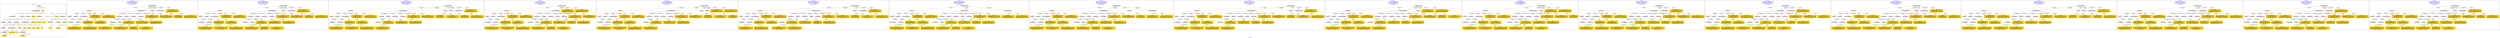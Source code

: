 digraph n0 {
fontcolor="blue"
remincross="true"
label="s06-npg.json"
subgraph cluster_0 {
label="1-correct model"
n2[style="filled",color="white",fillcolor="lightgray",label="E12_Production1"];
n3[style="filled",color="white",fillcolor="lightgray",label="E21_Person1"];
n4[style="filled",color="white",fillcolor="lightgray",label="E55_Type2"];
n5[style="filled",color="white",fillcolor="lightgray",label="E52_Time-Span4"];
n6[style="filled",color="white",fillcolor="lightgray",label="E69_Death1"];
n7[style="filled",color="white",fillcolor="lightgray",label="E82_Actor_Appellation1"];
n8[style="filled",color="white",fillcolor="lightgray",label="E67_Birth1"];
n9[shape="plaintext",style="filled",fillcolor="gold",label="Artist_URI"];
n10[style="filled",color="white",fillcolor="lightgray",label="E21_Person2"];
n11[style="filled",color="white",fillcolor="lightgray",label="E82_Actor_Appellation2"];
n12[style="filled",color="white",fillcolor="lightgray",label="E22_Man-Made_Object1"];
n13[style="filled",color="white",fillcolor="lightgray",label="E55_Type1"];
n14[shape="plaintext",style="filled",fillcolor="gold",label="Description"];
n15[style="filled",color="white",fillcolor="lightgray",label="E54_Dimension1"];
n16[style="filled",color="white",fillcolor="lightgray",label="E40_Legal_Body1"];
n17[shape="plaintext",style="filled",fillcolor="gold",label="ObjectURI"];
n18[style="filled",color="white",fillcolor="lightgray",label="E38_Image1"];
n19[shape="plaintext",style="filled",fillcolor="gold",label="Image"];
n20[shape="plaintext",style="filled",fillcolor="gold",label="OwnerURI"];
n21[style="filled",color="white",fillcolor="lightgray",label="E52_Time-Span1"];
n22[shape="plaintext",style="filled",fillcolor="gold",label="AquisitionDate"];
n23[style="filled",color="white",fillcolor="lightgray",label="E52_Time-Span2"];
n24[shape="plaintext",style="filled",fillcolor="gold",label="ArtistBornDate"];
n25[style="filled",color="white",fillcolor="lightgray",label="E52_Time-Span3"];
n26[shape="plaintext",style="filled",fillcolor="gold",label="ArtistDiedDate"];
n27[shape="plaintext",style="filled",fillcolor="gold",label="DateOfWork"];
n28[shape="plaintext",style="filled",fillcolor="gold",label="Dimension"];
n29[shape="plaintext",style="filled",fillcolor="gold",label="ClassificationURI"];
n30[shape="plaintext",style="filled",fillcolor="gold",label="Classification"];
n31[shape="plaintext",style="filled",fillcolor="gold",label="MediumURI"];
n32[shape="plaintext",style="filled",fillcolor="gold",label="Medium"];
n33[shape="plaintext",style="filled",fillcolor="gold",label="ArtistAppellation_URI"];
n34[shape="plaintext",style="filled",fillcolor="gold",label="Artist"];
n35[shape="plaintext",style="filled",fillcolor="gold",label="Title"];
n36[style="filled",color="white",fillcolor="lightgray",label="E8_Acquisition1"];
n37[shape="plaintext",style="filled",fillcolor="gold",label="CreditLine"];
}
subgraph cluster_1 {
label="candidate 0\nlink coherence:0.8181818181818182\nnode coherence:0.9032258064516129\nconfidence:0.37349796919456124\nmapping score:0.47187088817835426\ncost:131.99893\n-precision:0.42-recall:0.39"
n39[style="filled",color="white",fillcolor="lightgray",label="E12_Production1"];
n40[style="filled",color="white",fillcolor="lightgray",label="E52_Time-Span2"];
n41[style="filled",color="white",fillcolor="lightgray",label="E55_Type1"];
n42[style="filled",color="white",fillcolor="lightgray",label="E21_Person1"];
n43[style="filled",color="white",fillcolor="lightgray",label="E67_Birth1"];
n44[style="filled",color="white",fillcolor="lightgray",label="E69_Death1"];
n45[style="filled",color="white",fillcolor="lightgray",label="E82_Actor_Appellation1"];
n46[style="filled",color="white",fillcolor="lightgray",label="E22_Man-Made_Object1"];
n47[style="filled",color="white",fillcolor="lightgray",label="E38_Image1"];
n48[style="filled",color="white",fillcolor="lightgray",label="E54_Dimension1"];
n49[style="filled",color="white",fillcolor="lightgray",label="E8_Acquisition1"];
n50[style="filled",color="white",fillcolor="lightgray",label="E33_Linguistic_Object2"];
n51[style="filled",color="white",fillcolor="lightgray",label="E55_Type2"];
n52[style="filled",color="white",fillcolor="lightgray",label="E52_Time-Span1"];
n53[style="filled",color="white",fillcolor="lightgray",label="E52_Time-Span3"];
n54[style="filled",color="white",fillcolor="lightgray",label="E33_Linguistic_Object1"];
n55[shape="plaintext",style="filled",fillcolor="gold",label="ObjectURI\n[E22_Man-Made_Object,classLink,0.824]\n[E22_Man-Made_Object,P3_has_note,0.067]\n[E35_Title,label,0.057]\n[E73_Information_Object,P3_has_note,0.052]"];
n56[shape="plaintext",style="filled",fillcolor="gold",label="ArtistDiedDate\n[E52_Time-Span,P82_at_some_time_within,0.315]\n[E12_Production,P3_has_note,0.263]\n[E52_Time-Span,P82b_end_of_the_end,0.253]\n[E34_Inscription,P3_has_note,0.17]"];
n57[shape="plaintext",style="filled",fillcolor="gold",label="AquisitionDate\n[E52_Time-Span,P82b_end_of_the_end,0.397]\n[E52_Time-Span,P82_at_some_time_within,0.258]\n[E12_Production,P3_has_note,0.24]\n[E35_Title,label,0.105]"];
n58[shape="plaintext",style="filled",fillcolor="gold",label="OwnerURI\n[E30_Right,P3_has_note,0.433]\n[E82_Actor_Appellation,label,0.228]\n[E8_Acquisition,P3_has_note,0.205]\n[E35_Title,label,0.135]"];
n59[shape="plaintext",style="filled",fillcolor="gold",label="CreditLine\n[E8_Acquisition,P3_has_note,0.378]\n[E30_Right,P3_has_note,0.304]\n[E33_Linguistic_Object,P3_has_note,0.161]\n[E22_Man-Made_Object,P3_has_note,0.157]"];
n60[shape="plaintext",style="filled",fillcolor="gold",label="Artist\n[E82_Actor_Appellation,label,0.469]\n[E22_Man-Made_Object,P3_has_note,0.184]\n[E33_Linguistic_Object,P3_has_note,0.175]\n[E8_Acquisition,P3_has_note,0.172]"];
n61[shape="plaintext",style="filled",fillcolor="gold",label="Description\n[E22_Man-Made_Object,P3_has_note,0.31]\n[E33_Linguistic_Object,P3_has_note,0.304]\n[E73_Information_Object,P3_has_note,0.287]\n[E35_Title,label,0.099]"];
n62[shape="plaintext",style="filled",fillcolor="gold",label="Image\n[E38_Image,classLink,0.62]\n[E78_Collection,classLink,0.187]\n[E21_Person,classLink,0.109]\n[E82_Actor_Appellation,classLink,0.084]"];
n63[shape="plaintext",style="filled",fillcolor="gold",label="ArtistAppellation_URI\n[E82_Actor_Appellation,classLink,0.871]\n[E21_Person,classLink,0.061]\n[E39_Actor,classLink,0.051]\n[E30_Right,P3_has_note,0.017]"];
n64[shape="plaintext",style="filled",fillcolor="gold",label="Artist_URI\n[E21_Person,classLink,0.357]\n[E39_Actor,classLink,0.294]\n[E82_Actor_Appellation,classLink,0.256]\n[E30_Right,P3_has_note,0.093]"];
n65[shape="plaintext",style="filled",fillcolor="gold",label="ArtistBornDate\n[E52_Time-Span,P82_at_some_time_within,0.418]\n[E52_Time-Span,P82a_begin_of_the_begin,0.297]\n[E12_Production,P3_has_note,0.145]\n[E34_Inscription,P3_has_note,0.139]"];
n66[shape="plaintext",style="filled",fillcolor="gold",label="Title\n[E82_Actor_Appellation,label,0.287]\n[E22_Man-Made_Object,P3_has_note,0.274]\n[E73_Information_Object,P3_has_note,0.228]\n[E33_Linguistic_Object,P3_has_note,0.212]"];
n67[shape="plaintext",style="filled",fillcolor="gold",label="ClassificationURI\n[E55_Type,classLink,0.543]\n[E74_Group,classLink,0.165]\n[E55_Type,label,0.158]\n[E57_Material,classLink,0.133]"];
n68[shape="plaintext",style="filled",fillcolor="gold",label="Medium\n[E57_Material,label,0.315]\n[E29_Design_or_Procedure,P3_has_note,0.267]\n[E55_Type,label,0.262]\n[E57_Material,classLink,0.156]"];
n69[shape="plaintext",style="filled",fillcolor="gold",label="Dimension\n[E54_Dimension,P3_has_note,0.652]\n[E22_Man-Made_Object,P3_has_note,0.128]\n[E22_Man-Made_Object,classLink,0.114]\n[E34_Inscription,P3_has_note,0.106]"];
n70[shape="plaintext",style="filled",fillcolor="gold",label="Classification\n[E21_Person,P3_has_note,0.387]\n[E33_Linguistic_Object,P3_has_note,0.251]\n[E22_Man-Made_Object,P3_has_note,0.182]\n[E73_Information_Object,P3_has_note,0.18]"];
n71[shape="plaintext",style="filled",fillcolor="gold",label="MediumURI\n[E55_Type,classLink,0.404]\n[E57_Material,classLink,0.379]\n[E74_Group,classLink,0.188]\n[E55_Type,label,0.029]"];
n72[shape="plaintext",style="filled",fillcolor="gold",label="DateOfWork\n[E52_Time-Span,P82_at_some_time_within,0.5]\n[E52_Time-Span,P82a_begin_of_the_begin,0.265]\n[E52_Time-Span,P82b_end_of_the_end,0.152]\n[E33_Linguistic_Object,P3_has_note,0.082]"];
}
subgraph cluster_2 {
label="candidate 1\nlink coherence:0.8181818181818182\nnode coherence:0.9032258064516129\nconfidence:0.37349796919456124\nmapping score:0.47187088817835426\ncost:230.99893\n-precision:0.45-recall:0.42"
n74[style="filled",color="white",fillcolor="lightgray",label="E12_Production1"];
n75[style="filled",color="white",fillcolor="lightgray",label="E52_Time-Span2"];
n76[style="filled",color="white",fillcolor="lightgray",label="E55_Type1"];
n77[style="filled",color="white",fillcolor="lightgray",label="E21_Person1"];
n78[style="filled",color="white",fillcolor="lightgray",label="E67_Birth1"];
n79[style="filled",color="white",fillcolor="lightgray",label="E69_Death1"];
n80[style="filled",color="white",fillcolor="lightgray",label="E82_Actor_Appellation1"];
n81[style="filled",color="white",fillcolor="lightgray",label="E22_Man-Made_Object1"];
n82[style="filled",color="white",fillcolor="lightgray",label="E38_Image1"];
n83[style="filled",color="white",fillcolor="lightgray",label="E54_Dimension1"];
n84[style="filled",color="white",fillcolor="lightgray",label="E8_Acquisition1"];
n85[style="filled",color="white",fillcolor="lightgray",label="E33_Linguistic_Object2"];
n86[style="filled",color="white",fillcolor="lightgray",label="E55_Type2"];
n87[style="filled",color="white",fillcolor="lightgray",label="E52_Time-Span1"];
n88[style="filled",color="white",fillcolor="lightgray",label="E52_Time-Span3"];
n89[style="filled",color="white",fillcolor="lightgray",label="E33_Linguistic_Object1"];
n90[shape="plaintext",style="filled",fillcolor="gold",label="ObjectURI\n[E22_Man-Made_Object,classLink,0.824]\n[E22_Man-Made_Object,P3_has_note,0.067]\n[E35_Title,label,0.057]\n[E73_Information_Object,P3_has_note,0.052]"];
n91[shape="plaintext",style="filled",fillcolor="gold",label="ArtistBornDate\n[E52_Time-Span,P82_at_some_time_within,0.418]\n[E52_Time-Span,P82a_begin_of_the_begin,0.297]\n[E12_Production,P3_has_note,0.145]\n[E34_Inscription,P3_has_note,0.139]"];
n92[shape="plaintext",style="filled",fillcolor="gold",label="AquisitionDate\n[E52_Time-Span,P82b_end_of_the_end,0.397]\n[E52_Time-Span,P82_at_some_time_within,0.258]\n[E12_Production,P3_has_note,0.24]\n[E35_Title,label,0.105]"];
n93[shape="plaintext",style="filled",fillcolor="gold",label="OwnerURI\n[E30_Right,P3_has_note,0.433]\n[E82_Actor_Appellation,label,0.228]\n[E8_Acquisition,P3_has_note,0.205]\n[E35_Title,label,0.135]"];
n94[shape="plaintext",style="filled",fillcolor="gold",label="CreditLine\n[E8_Acquisition,P3_has_note,0.378]\n[E30_Right,P3_has_note,0.304]\n[E33_Linguistic_Object,P3_has_note,0.161]\n[E22_Man-Made_Object,P3_has_note,0.157]"];
n95[shape="plaintext",style="filled",fillcolor="gold",label="Artist\n[E82_Actor_Appellation,label,0.469]\n[E22_Man-Made_Object,P3_has_note,0.184]\n[E33_Linguistic_Object,P3_has_note,0.175]\n[E8_Acquisition,P3_has_note,0.172]"];
n96[shape="plaintext",style="filled",fillcolor="gold",label="Description\n[E22_Man-Made_Object,P3_has_note,0.31]\n[E33_Linguistic_Object,P3_has_note,0.304]\n[E73_Information_Object,P3_has_note,0.287]\n[E35_Title,label,0.099]"];
n97[shape="plaintext",style="filled",fillcolor="gold",label="Image\n[E38_Image,classLink,0.62]\n[E78_Collection,classLink,0.187]\n[E21_Person,classLink,0.109]\n[E82_Actor_Appellation,classLink,0.084]"];
n98[shape="plaintext",style="filled",fillcolor="gold",label="ArtistAppellation_URI\n[E82_Actor_Appellation,classLink,0.871]\n[E21_Person,classLink,0.061]\n[E39_Actor,classLink,0.051]\n[E30_Right,P3_has_note,0.017]"];
n99[shape="plaintext",style="filled",fillcolor="gold",label="Artist_URI\n[E21_Person,classLink,0.357]\n[E39_Actor,classLink,0.294]\n[E82_Actor_Appellation,classLink,0.256]\n[E30_Right,P3_has_note,0.093]"];
n100[shape="plaintext",style="filled",fillcolor="gold",label="ArtistDiedDate\n[E52_Time-Span,P82_at_some_time_within,0.315]\n[E12_Production,P3_has_note,0.263]\n[E52_Time-Span,P82b_end_of_the_end,0.253]\n[E34_Inscription,P3_has_note,0.17]"];
n101[shape="plaintext",style="filled",fillcolor="gold",label="Title\n[E82_Actor_Appellation,label,0.287]\n[E22_Man-Made_Object,P3_has_note,0.274]\n[E73_Information_Object,P3_has_note,0.228]\n[E33_Linguistic_Object,P3_has_note,0.212]"];
n102[shape="plaintext",style="filled",fillcolor="gold",label="ClassificationURI\n[E55_Type,classLink,0.543]\n[E74_Group,classLink,0.165]\n[E55_Type,label,0.158]\n[E57_Material,classLink,0.133]"];
n103[shape="plaintext",style="filled",fillcolor="gold",label="Medium\n[E57_Material,label,0.315]\n[E29_Design_or_Procedure,P3_has_note,0.267]\n[E55_Type,label,0.262]\n[E57_Material,classLink,0.156]"];
n104[shape="plaintext",style="filled",fillcolor="gold",label="Dimension\n[E54_Dimension,P3_has_note,0.652]\n[E22_Man-Made_Object,P3_has_note,0.128]\n[E22_Man-Made_Object,classLink,0.114]\n[E34_Inscription,P3_has_note,0.106]"];
n105[shape="plaintext",style="filled",fillcolor="gold",label="Classification\n[E21_Person,P3_has_note,0.387]\n[E33_Linguistic_Object,P3_has_note,0.251]\n[E22_Man-Made_Object,P3_has_note,0.182]\n[E73_Information_Object,P3_has_note,0.18]"];
n106[shape="plaintext",style="filled",fillcolor="gold",label="MediumURI\n[E55_Type,classLink,0.404]\n[E57_Material,classLink,0.379]\n[E74_Group,classLink,0.188]\n[E55_Type,label,0.029]"];
n107[shape="plaintext",style="filled",fillcolor="gold",label="DateOfWork\n[E52_Time-Span,P82_at_some_time_within,0.5]\n[E52_Time-Span,P82a_begin_of_the_begin,0.265]\n[E52_Time-Span,P82b_end_of_the_end,0.152]\n[E33_Linguistic_Object,P3_has_note,0.082]"];
}
subgraph cluster_3 {
label="candidate 10\nlink coherence:0.7878787878787878\nnode coherence:0.9032258064516129\nconfidence:0.37349796919456124\nmapping score:0.47187088817835426\ncost:230.99901\n-precision:0.45-recall:0.42"
n109[style="filled",color="white",fillcolor="lightgray",label="E12_Production1"];
n110[style="filled",color="white",fillcolor="lightgray",label="E52_Time-Span2"];
n111[style="filled",color="white",fillcolor="lightgray",label="E21_Person1"];
n112[style="filled",color="white",fillcolor="lightgray",label="E67_Birth1"];
n113[style="filled",color="white",fillcolor="lightgray",label="E69_Death1"];
n114[style="filled",color="white",fillcolor="lightgray",label="E82_Actor_Appellation1"];
n115[style="filled",color="white",fillcolor="lightgray",label="E22_Man-Made_Object1"];
n116[style="filled",color="white",fillcolor="lightgray",label="E38_Image1"];
n117[style="filled",color="white",fillcolor="lightgray",label="E54_Dimension1"];
n118[style="filled",color="white",fillcolor="lightgray",label="E8_Acquisition1"];
n119[style="filled",color="white",fillcolor="lightgray",label="E33_Linguistic_Object2"];
n120[style="filled",color="white",fillcolor="lightgray",label="E55_Type1"];
n121[style="filled",color="white",fillcolor="lightgray",label="E55_Type2"];
n122[style="filled",color="white",fillcolor="lightgray",label="E52_Time-Span1"];
n123[style="filled",color="white",fillcolor="lightgray",label="E52_Time-Span3"];
n124[style="filled",color="white",fillcolor="lightgray",label="E33_Linguistic_Object1"];
n125[shape="plaintext",style="filled",fillcolor="gold",label="ObjectURI\n[E22_Man-Made_Object,classLink,0.824]\n[E22_Man-Made_Object,P3_has_note,0.067]\n[E35_Title,label,0.057]\n[E73_Information_Object,P3_has_note,0.052]"];
n126[shape="plaintext",style="filled",fillcolor="gold",label="ArtistBornDate\n[E52_Time-Span,P82_at_some_time_within,0.418]\n[E52_Time-Span,P82a_begin_of_the_begin,0.297]\n[E12_Production,P3_has_note,0.145]\n[E34_Inscription,P3_has_note,0.139]"];
n127[shape="plaintext",style="filled",fillcolor="gold",label="AquisitionDate\n[E52_Time-Span,P82b_end_of_the_end,0.397]\n[E52_Time-Span,P82_at_some_time_within,0.258]\n[E12_Production,P3_has_note,0.24]\n[E35_Title,label,0.105]"];
n128[shape="plaintext",style="filled",fillcolor="gold",label="OwnerURI\n[E30_Right,P3_has_note,0.433]\n[E82_Actor_Appellation,label,0.228]\n[E8_Acquisition,P3_has_note,0.205]\n[E35_Title,label,0.135]"];
n129[shape="plaintext",style="filled",fillcolor="gold",label="CreditLine\n[E8_Acquisition,P3_has_note,0.378]\n[E30_Right,P3_has_note,0.304]\n[E33_Linguistic_Object,P3_has_note,0.161]\n[E22_Man-Made_Object,P3_has_note,0.157]"];
n130[shape="plaintext",style="filled",fillcolor="gold",label="Artist\n[E82_Actor_Appellation,label,0.469]\n[E22_Man-Made_Object,P3_has_note,0.184]\n[E33_Linguistic_Object,P3_has_note,0.175]\n[E8_Acquisition,P3_has_note,0.172]"];
n131[shape="plaintext",style="filled",fillcolor="gold",label="Description\n[E22_Man-Made_Object,P3_has_note,0.31]\n[E33_Linguistic_Object,P3_has_note,0.304]\n[E73_Information_Object,P3_has_note,0.287]\n[E35_Title,label,0.099]"];
n132[shape="plaintext",style="filled",fillcolor="gold",label="Image\n[E38_Image,classLink,0.62]\n[E78_Collection,classLink,0.187]\n[E21_Person,classLink,0.109]\n[E82_Actor_Appellation,classLink,0.084]"];
n133[shape="plaintext",style="filled",fillcolor="gold",label="ArtistAppellation_URI\n[E82_Actor_Appellation,classLink,0.871]\n[E21_Person,classLink,0.061]\n[E39_Actor,classLink,0.051]\n[E30_Right,P3_has_note,0.017]"];
n134[shape="plaintext",style="filled",fillcolor="gold",label="Artist_URI\n[E21_Person,classLink,0.357]\n[E39_Actor,classLink,0.294]\n[E82_Actor_Appellation,classLink,0.256]\n[E30_Right,P3_has_note,0.093]"];
n135[shape="plaintext",style="filled",fillcolor="gold",label="ArtistDiedDate\n[E52_Time-Span,P82_at_some_time_within,0.315]\n[E12_Production,P3_has_note,0.263]\n[E52_Time-Span,P82b_end_of_the_end,0.253]\n[E34_Inscription,P3_has_note,0.17]"];
n136[shape="plaintext",style="filled",fillcolor="gold",label="Title\n[E82_Actor_Appellation,label,0.287]\n[E22_Man-Made_Object,P3_has_note,0.274]\n[E73_Information_Object,P3_has_note,0.228]\n[E33_Linguistic_Object,P3_has_note,0.212]"];
n137[shape="plaintext",style="filled",fillcolor="gold",label="ClassificationURI\n[E55_Type,classLink,0.543]\n[E74_Group,classLink,0.165]\n[E55_Type,label,0.158]\n[E57_Material,classLink,0.133]"];
n138[shape="plaintext",style="filled",fillcolor="gold",label="Medium\n[E57_Material,label,0.315]\n[E29_Design_or_Procedure,P3_has_note,0.267]\n[E55_Type,label,0.262]\n[E57_Material,classLink,0.156]"];
n139[shape="plaintext",style="filled",fillcolor="gold",label="Dimension\n[E54_Dimension,P3_has_note,0.652]\n[E22_Man-Made_Object,P3_has_note,0.128]\n[E22_Man-Made_Object,classLink,0.114]\n[E34_Inscription,P3_has_note,0.106]"];
n140[shape="plaintext",style="filled",fillcolor="gold",label="Classification\n[E21_Person,P3_has_note,0.387]\n[E33_Linguistic_Object,P3_has_note,0.251]\n[E22_Man-Made_Object,P3_has_note,0.182]\n[E73_Information_Object,P3_has_note,0.18]"];
n141[shape="plaintext",style="filled",fillcolor="gold",label="MediumURI\n[E55_Type,classLink,0.404]\n[E57_Material,classLink,0.379]\n[E74_Group,classLink,0.188]\n[E55_Type,label,0.029]"];
n142[shape="plaintext",style="filled",fillcolor="gold",label="DateOfWork\n[E52_Time-Span,P82_at_some_time_within,0.5]\n[E52_Time-Span,P82a_begin_of_the_begin,0.265]\n[E52_Time-Span,P82b_end_of_the_end,0.152]\n[E33_Linguistic_Object,P3_has_note,0.082]"];
}
subgraph cluster_4 {
label="candidate 11\nlink coherence:0.78125\nnode coherence:0.8666666666666667\nconfidence:0.37349796919456124\nmapping score:0.4689437675092982\ncost:130.99892\n-precision:0.5-recall:0.44"
n144[style="filled",color="white",fillcolor="lightgray",label="E12_Production1"];
n145[style="filled",color="white",fillcolor="lightgray",label="E52_Time-Span2"];
n146[style="filled",color="white",fillcolor="lightgray",label="E55_Type1"];
n147[style="filled",color="white",fillcolor="lightgray",label="E21_Person1"];
n148[style="filled",color="white",fillcolor="lightgray",label="E67_Birth1"];
n149[style="filled",color="white",fillcolor="lightgray",label="E69_Death1"];
n150[style="filled",color="white",fillcolor="lightgray",label="E82_Actor_Appellation1"];
n151[style="filled",color="white",fillcolor="lightgray",label="E22_Man-Made_Object1"];
n152[style="filled",color="white",fillcolor="lightgray",label="E38_Image1"];
n153[style="filled",color="white",fillcolor="lightgray",label="E54_Dimension1"];
n154[style="filled",color="white",fillcolor="lightgray",label="E55_Type2"];
n155[style="filled",color="white",fillcolor="lightgray",label="E8_Acquisition1"];
n156[style="filled",color="white",fillcolor="lightgray",label="E33_Linguistic_Object2"];
n157[style="filled",color="white",fillcolor="lightgray",label="E52_Time-Span1"];
n158[style="filled",color="white",fillcolor="lightgray",label="E52_Time-Span3"];
n159[shape="plaintext",style="filled",fillcolor="gold",label="ObjectURI\n[E22_Man-Made_Object,classLink,0.824]\n[E22_Man-Made_Object,P3_has_note,0.067]\n[E35_Title,label,0.057]\n[E73_Information_Object,P3_has_note,0.052]"];
n160[shape="plaintext",style="filled",fillcolor="gold",label="ArtistBornDate\n[E52_Time-Span,P82_at_some_time_within,0.418]\n[E52_Time-Span,P82a_begin_of_the_begin,0.297]\n[E12_Production,P3_has_note,0.145]\n[E34_Inscription,P3_has_note,0.139]"];
n161[shape="plaintext",style="filled",fillcolor="gold",label="AquisitionDate\n[E52_Time-Span,P82b_end_of_the_end,0.397]\n[E52_Time-Span,P82_at_some_time_within,0.258]\n[E12_Production,P3_has_note,0.24]\n[E35_Title,label,0.105]"];
n162[shape="plaintext",style="filled",fillcolor="gold",label="OwnerURI\n[E30_Right,P3_has_note,0.433]\n[E82_Actor_Appellation,label,0.228]\n[E8_Acquisition,P3_has_note,0.205]\n[E35_Title,label,0.135]"];
n163[shape="plaintext",style="filled",fillcolor="gold",label="CreditLine\n[E8_Acquisition,P3_has_note,0.378]\n[E30_Right,P3_has_note,0.304]\n[E33_Linguistic_Object,P3_has_note,0.161]\n[E22_Man-Made_Object,P3_has_note,0.157]"];
n164[shape="plaintext",style="filled",fillcolor="gold",label="Artist\n[E82_Actor_Appellation,label,0.469]\n[E22_Man-Made_Object,P3_has_note,0.184]\n[E33_Linguistic_Object,P3_has_note,0.175]\n[E8_Acquisition,P3_has_note,0.172]"];
n165[shape="plaintext",style="filled",fillcolor="gold",label="Description\n[E22_Man-Made_Object,P3_has_note,0.31]\n[E33_Linguistic_Object,P3_has_note,0.304]\n[E73_Information_Object,P3_has_note,0.287]\n[E35_Title,label,0.099]"];
n166[shape="plaintext",style="filled",fillcolor="gold",label="Title\n[E82_Actor_Appellation,label,0.287]\n[E22_Man-Made_Object,P3_has_note,0.274]\n[E73_Information_Object,P3_has_note,0.228]\n[E33_Linguistic_Object,P3_has_note,0.212]"];
n167[shape="plaintext",style="filled",fillcolor="gold",label="Image\n[E38_Image,classLink,0.62]\n[E78_Collection,classLink,0.187]\n[E21_Person,classLink,0.109]\n[E82_Actor_Appellation,classLink,0.084]"];
n168[shape="plaintext",style="filled",fillcolor="gold",label="ArtistAppellation_URI\n[E82_Actor_Appellation,classLink,0.871]\n[E21_Person,classLink,0.061]\n[E39_Actor,classLink,0.051]\n[E30_Right,P3_has_note,0.017]"];
n169[shape="plaintext",style="filled",fillcolor="gold",label="Artist_URI\n[E21_Person,classLink,0.357]\n[E39_Actor,classLink,0.294]\n[E82_Actor_Appellation,classLink,0.256]\n[E30_Right,P3_has_note,0.093]"];
n170[shape="plaintext",style="filled",fillcolor="gold",label="ArtistDiedDate\n[E52_Time-Span,P82_at_some_time_within,0.315]\n[E12_Production,P3_has_note,0.263]\n[E52_Time-Span,P82b_end_of_the_end,0.253]\n[E34_Inscription,P3_has_note,0.17]"];
n171[shape="plaintext",style="filled",fillcolor="gold",label="ClassificationURI\n[E55_Type,classLink,0.543]\n[E74_Group,classLink,0.165]\n[E55_Type,label,0.158]\n[E57_Material,classLink,0.133]"];
n172[shape="plaintext",style="filled",fillcolor="gold",label="Medium\n[E57_Material,label,0.315]\n[E29_Design_or_Procedure,P3_has_note,0.267]\n[E55_Type,label,0.262]\n[E57_Material,classLink,0.156]"];
n173[shape="plaintext",style="filled",fillcolor="gold",label="Dimension\n[E54_Dimension,P3_has_note,0.652]\n[E22_Man-Made_Object,P3_has_note,0.128]\n[E22_Man-Made_Object,classLink,0.114]\n[E34_Inscription,P3_has_note,0.106]"];
n174[shape="plaintext",style="filled",fillcolor="gold",label="Classification\n[E21_Person,P3_has_note,0.387]\n[E33_Linguistic_Object,P3_has_note,0.251]\n[E22_Man-Made_Object,P3_has_note,0.182]\n[E73_Information_Object,P3_has_note,0.18]"];
n175[shape="plaintext",style="filled",fillcolor="gold",label="MediumURI\n[E55_Type,classLink,0.404]\n[E57_Material,classLink,0.379]\n[E74_Group,classLink,0.188]\n[E55_Type,label,0.029]"];
n176[shape="plaintext",style="filled",fillcolor="gold",label="DateOfWork\n[E52_Time-Span,P82_at_some_time_within,0.5]\n[E52_Time-Span,P82a_begin_of_the_begin,0.265]\n[E52_Time-Span,P82b_end_of_the_end,0.152]\n[E33_Linguistic_Object,P3_has_note,0.082]"];
}
subgraph cluster_5 {
label="candidate 12\nlink coherence:0.78125\nnode coherence:0.8666666666666667\nconfidence:0.37349796919456124\nmapping score:0.4689437675092982\ncost:130.99901\n-precision:0.47-recall:0.42"
n178[style="filled",color="white",fillcolor="lightgray",label="E12_Production1"];
n179[style="filled",color="white",fillcolor="lightgray",label="E52_Time-Span2"];
n180[style="filled",color="white",fillcolor="lightgray",label="E21_Person1"];
n181[style="filled",color="white",fillcolor="lightgray",label="E67_Birth1"];
n182[style="filled",color="white",fillcolor="lightgray",label="E69_Death1"];
n183[style="filled",color="white",fillcolor="lightgray",label="E82_Actor_Appellation1"];
n184[style="filled",color="white",fillcolor="lightgray",label="E22_Man-Made_Object1"];
n185[style="filled",color="white",fillcolor="lightgray",label="E38_Image1"];
n186[style="filled",color="white",fillcolor="lightgray",label="E54_Dimension1"];
n187[style="filled",color="white",fillcolor="lightgray",label="E8_Acquisition1"];
n188[style="filled",color="white",fillcolor="lightgray",label="E33_Linguistic_Object2"];
n189[style="filled",color="white",fillcolor="lightgray",label="E55_Type1"];
n190[style="filled",color="white",fillcolor="lightgray",label="E55_Type2"];
n191[style="filled",color="white",fillcolor="lightgray",label="E52_Time-Span1"];
n192[style="filled",color="white",fillcolor="lightgray",label="E52_Time-Span3"];
n193[shape="plaintext",style="filled",fillcolor="gold",label="ObjectURI\n[E22_Man-Made_Object,classLink,0.824]\n[E22_Man-Made_Object,P3_has_note,0.067]\n[E35_Title,label,0.057]\n[E73_Information_Object,P3_has_note,0.052]"];
n194[shape="plaintext",style="filled",fillcolor="gold",label="ArtistBornDate\n[E52_Time-Span,P82_at_some_time_within,0.418]\n[E52_Time-Span,P82a_begin_of_the_begin,0.297]\n[E12_Production,P3_has_note,0.145]\n[E34_Inscription,P3_has_note,0.139]"];
n195[shape="plaintext",style="filled",fillcolor="gold",label="AquisitionDate\n[E52_Time-Span,P82b_end_of_the_end,0.397]\n[E52_Time-Span,P82_at_some_time_within,0.258]\n[E12_Production,P3_has_note,0.24]\n[E35_Title,label,0.105]"];
n196[shape="plaintext",style="filled",fillcolor="gold",label="OwnerURI\n[E30_Right,P3_has_note,0.433]\n[E82_Actor_Appellation,label,0.228]\n[E8_Acquisition,P3_has_note,0.205]\n[E35_Title,label,0.135]"];
n197[shape="plaintext",style="filled",fillcolor="gold",label="CreditLine\n[E8_Acquisition,P3_has_note,0.378]\n[E30_Right,P3_has_note,0.304]\n[E33_Linguistic_Object,P3_has_note,0.161]\n[E22_Man-Made_Object,P3_has_note,0.157]"];
n198[shape="plaintext",style="filled",fillcolor="gold",label="Artist\n[E82_Actor_Appellation,label,0.469]\n[E22_Man-Made_Object,P3_has_note,0.184]\n[E33_Linguistic_Object,P3_has_note,0.175]\n[E8_Acquisition,P3_has_note,0.172]"];
n199[shape="plaintext",style="filled",fillcolor="gold",label="Description\n[E22_Man-Made_Object,P3_has_note,0.31]\n[E33_Linguistic_Object,P3_has_note,0.304]\n[E73_Information_Object,P3_has_note,0.287]\n[E35_Title,label,0.099]"];
n200[shape="plaintext",style="filled",fillcolor="gold",label="Title\n[E82_Actor_Appellation,label,0.287]\n[E22_Man-Made_Object,P3_has_note,0.274]\n[E73_Information_Object,P3_has_note,0.228]\n[E33_Linguistic_Object,P3_has_note,0.212]"];
n201[shape="plaintext",style="filled",fillcolor="gold",label="Image\n[E38_Image,classLink,0.62]\n[E78_Collection,classLink,0.187]\n[E21_Person,classLink,0.109]\n[E82_Actor_Appellation,classLink,0.084]"];
n202[shape="plaintext",style="filled",fillcolor="gold",label="ArtistAppellation_URI\n[E82_Actor_Appellation,classLink,0.871]\n[E21_Person,classLink,0.061]\n[E39_Actor,classLink,0.051]\n[E30_Right,P3_has_note,0.017]"];
n203[shape="plaintext",style="filled",fillcolor="gold",label="Artist_URI\n[E21_Person,classLink,0.357]\n[E39_Actor,classLink,0.294]\n[E82_Actor_Appellation,classLink,0.256]\n[E30_Right,P3_has_note,0.093]"];
n204[shape="plaintext",style="filled",fillcolor="gold",label="ArtistDiedDate\n[E52_Time-Span,P82_at_some_time_within,0.315]\n[E12_Production,P3_has_note,0.263]\n[E52_Time-Span,P82b_end_of_the_end,0.253]\n[E34_Inscription,P3_has_note,0.17]"];
n205[shape="plaintext",style="filled",fillcolor="gold",label="ClassificationURI\n[E55_Type,classLink,0.543]\n[E74_Group,classLink,0.165]\n[E55_Type,label,0.158]\n[E57_Material,classLink,0.133]"];
n206[shape="plaintext",style="filled",fillcolor="gold",label="Medium\n[E57_Material,label,0.315]\n[E29_Design_or_Procedure,P3_has_note,0.267]\n[E55_Type,label,0.262]\n[E57_Material,classLink,0.156]"];
n207[shape="plaintext",style="filled",fillcolor="gold",label="Dimension\n[E54_Dimension,P3_has_note,0.652]\n[E22_Man-Made_Object,P3_has_note,0.128]\n[E22_Man-Made_Object,classLink,0.114]\n[E34_Inscription,P3_has_note,0.106]"];
n208[shape="plaintext",style="filled",fillcolor="gold",label="Classification\n[E21_Person,P3_has_note,0.387]\n[E33_Linguistic_Object,P3_has_note,0.251]\n[E22_Man-Made_Object,P3_has_note,0.182]\n[E73_Information_Object,P3_has_note,0.18]"];
n209[shape="plaintext",style="filled",fillcolor="gold",label="MediumURI\n[E55_Type,classLink,0.404]\n[E57_Material,classLink,0.379]\n[E74_Group,classLink,0.188]\n[E55_Type,label,0.029]"];
n210[shape="plaintext",style="filled",fillcolor="gold",label="DateOfWork\n[E52_Time-Span,P82_at_some_time_within,0.5]\n[E52_Time-Span,P82a_begin_of_the_begin,0.265]\n[E52_Time-Span,P82b_end_of_the_end,0.152]\n[E33_Linguistic_Object,P3_has_note,0.082]"];
}
subgraph cluster_6 {
label="candidate 13\nlink coherence:0.7575757575757576\nnode coherence:0.9032258064516129\nconfidence:0.37349796919456124\nmapping score:0.47187088817835426\ncost:131.999\n-precision:0.42-recall:0.39"
n212[style="filled",color="white",fillcolor="lightgray",label="E12_Production1"];
n213[style="filled",color="white",fillcolor="lightgray",label="E52_Time-Span2"];
n214[style="filled",color="white",fillcolor="lightgray",label="E21_Person1"];
n215[style="filled",color="white",fillcolor="lightgray",label="E67_Birth1"];
n216[style="filled",color="white",fillcolor="lightgray",label="E69_Death1"];
n217[style="filled",color="white",fillcolor="lightgray",label="E82_Actor_Appellation1"];
n218[style="filled",color="white",fillcolor="lightgray",label="E22_Man-Made_Object1"];
n219[style="filled",color="white",fillcolor="lightgray",label="E38_Image1"];
n220[style="filled",color="white",fillcolor="lightgray",label="E54_Dimension1"];
n221[style="filled",color="white",fillcolor="lightgray",label="E55_Type2"];
n222[style="filled",color="white",fillcolor="lightgray",label="E8_Acquisition1"];
n223[style="filled",color="white",fillcolor="lightgray",label="E33_Linguistic_Object2"];
n224[style="filled",color="white",fillcolor="lightgray",label="E55_Type1"];
n225[style="filled",color="white",fillcolor="lightgray",label="E52_Time-Span1"];
n226[style="filled",color="white",fillcolor="lightgray",label="E52_Time-Span3"];
n227[style="filled",color="white",fillcolor="lightgray",label="E33_Linguistic_Object1"];
n228[shape="plaintext",style="filled",fillcolor="gold",label="ObjectURI\n[E22_Man-Made_Object,classLink,0.824]\n[E22_Man-Made_Object,P3_has_note,0.067]\n[E35_Title,label,0.057]\n[E73_Information_Object,P3_has_note,0.052]"];
n229[shape="plaintext",style="filled",fillcolor="gold",label="ArtistDiedDate\n[E52_Time-Span,P82_at_some_time_within,0.315]\n[E12_Production,P3_has_note,0.263]\n[E52_Time-Span,P82b_end_of_the_end,0.253]\n[E34_Inscription,P3_has_note,0.17]"];
n230[shape="plaintext",style="filled",fillcolor="gold",label="AquisitionDate\n[E52_Time-Span,P82b_end_of_the_end,0.397]\n[E52_Time-Span,P82_at_some_time_within,0.258]\n[E12_Production,P3_has_note,0.24]\n[E35_Title,label,0.105]"];
n231[shape="plaintext",style="filled",fillcolor="gold",label="OwnerURI\n[E30_Right,P3_has_note,0.433]\n[E82_Actor_Appellation,label,0.228]\n[E8_Acquisition,P3_has_note,0.205]\n[E35_Title,label,0.135]"];
n232[shape="plaintext",style="filled",fillcolor="gold",label="CreditLine\n[E8_Acquisition,P3_has_note,0.378]\n[E30_Right,P3_has_note,0.304]\n[E33_Linguistic_Object,P3_has_note,0.161]\n[E22_Man-Made_Object,P3_has_note,0.157]"];
n233[shape="plaintext",style="filled",fillcolor="gold",label="Artist\n[E82_Actor_Appellation,label,0.469]\n[E22_Man-Made_Object,P3_has_note,0.184]\n[E33_Linguistic_Object,P3_has_note,0.175]\n[E8_Acquisition,P3_has_note,0.172]"];
n234[shape="plaintext",style="filled",fillcolor="gold",label="Description\n[E22_Man-Made_Object,P3_has_note,0.31]\n[E33_Linguistic_Object,P3_has_note,0.304]\n[E73_Information_Object,P3_has_note,0.287]\n[E35_Title,label,0.099]"];
n235[shape="plaintext",style="filled",fillcolor="gold",label="Image\n[E38_Image,classLink,0.62]\n[E78_Collection,classLink,0.187]\n[E21_Person,classLink,0.109]\n[E82_Actor_Appellation,classLink,0.084]"];
n236[shape="plaintext",style="filled",fillcolor="gold",label="ArtistAppellation_URI\n[E82_Actor_Appellation,classLink,0.871]\n[E21_Person,classLink,0.061]\n[E39_Actor,classLink,0.051]\n[E30_Right,P3_has_note,0.017]"];
n237[shape="plaintext",style="filled",fillcolor="gold",label="Artist_URI\n[E21_Person,classLink,0.357]\n[E39_Actor,classLink,0.294]\n[E82_Actor_Appellation,classLink,0.256]\n[E30_Right,P3_has_note,0.093]"];
n238[shape="plaintext",style="filled",fillcolor="gold",label="ArtistBornDate\n[E52_Time-Span,P82_at_some_time_within,0.418]\n[E52_Time-Span,P82a_begin_of_the_begin,0.297]\n[E12_Production,P3_has_note,0.145]\n[E34_Inscription,P3_has_note,0.139]"];
n239[shape="plaintext",style="filled",fillcolor="gold",label="Title\n[E82_Actor_Appellation,label,0.287]\n[E22_Man-Made_Object,P3_has_note,0.274]\n[E73_Information_Object,P3_has_note,0.228]\n[E33_Linguistic_Object,P3_has_note,0.212]"];
n240[shape="plaintext",style="filled",fillcolor="gold",label="ClassificationURI\n[E55_Type,classLink,0.543]\n[E74_Group,classLink,0.165]\n[E55_Type,label,0.158]\n[E57_Material,classLink,0.133]"];
n241[shape="plaintext",style="filled",fillcolor="gold",label="Medium\n[E57_Material,label,0.315]\n[E29_Design_or_Procedure,P3_has_note,0.267]\n[E55_Type,label,0.262]\n[E57_Material,classLink,0.156]"];
n242[shape="plaintext",style="filled",fillcolor="gold",label="Dimension\n[E54_Dimension,P3_has_note,0.652]\n[E22_Man-Made_Object,P3_has_note,0.128]\n[E22_Man-Made_Object,classLink,0.114]\n[E34_Inscription,P3_has_note,0.106]"];
n243[shape="plaintext",style="filled",fillcolor="gold",label="Classification\n[E21_Person,P3_has_note,0.387]\n[E33_Linguistic_Object,P3_has_note,0.251]\n[E22_Man-Made_Object,P3_has_note,0.182]\n[E73_Information_Object,P3_has_note,0.18]"];
n244[shape="plaintext",style="filled",fillcolor="gold",label="MediumURI\n[E55_Type,classLink,0.404]\n[E57_Material,classLink,0.379]\n[E74_Group,classLink,0.188]\n[E55_Type,label,0.029]"];
n245[shape="plaintext",style="filled",fillcolor="gold",label="DateOfWork\n[E52_Time-Span,P82_at_some_time_within,0.5]\n[E52_Time-Span,P82a_begin_of_the_begin,0.265]\n[E52_Time-Span,P82b_end_of_the_end,0.152]\n[E33_Linguistic_Object,P3_has_note,0.082]"];
}
subgraph cluster_7 {
label="candidate 14\nlink coherence:0.7575757575757576\nnode coherence:0.8666666666666667\nconfidence:0.37349796919456124\nmapping score:0.4689437675092982\ncost:230.99893\n-precision:0.48-recall:0.44"
n247[style="filled",color="white",fillcolor="lightgray",label="E12_Production1"];
n248[style="filled",color="white",fillcolor="lightgray",label="E52_Time-Span2"];
n249[style="filled",color="white",fillcolor="lightgray",label="E55_Type1"];
n250[style="filled",color="white",fillcolor="lightgray",label="E21_Person1"];
n251[style="filled",color="white",fillcolor="lightgray",label="E67_Birth1"];
n252[style="filled",color="white",fillcolor="lightgray",label="E69_Death1"];
n253[style="filled",color="white",fillcolor="lightgray",label="E82_Actor_Appellation1"];
n254[style="filled",color="white",fillcolor="lightgray",label="E22_Man-Made_Object1"];
n255[style="filled",color="white",fillcolor="lightgray",label="E38_Image1"];
n256[style="filled",color="white",fillcolor="lightgray",label="E54_Dimension1"];
n257[style="filled",color="white",fillcolor="lightgray",label="E55_Type2"];
n258[style="filled",color="white",fillcolor="lightgray",label="E8_Acquisition1"];
n259[style="filled",color="white",fillcolor="lightgray",label="E33_Linguistic_Object1"];
n260[style="filled",color="white",fillcolor="lightgray",label="E52_Time-Span1"];
n261[style="filled",color="white",fillcolor="lightgray",label="E52_Time-Span3"];
n262[style="filled",color="white",fillcolor="lightgray",label="E33_Linguistic_Object2"];
n263[shape="plaintext",style="filled",fillcolor="gold",label="ObjectURI\n[E22_Man-Made_Object,classLink,0.824]\n[E22_Man-Made_Object,P3_has_note,0.067]\n[E35_Title,label,0.057]\n[E73_Information_Object,P3_has_note,0.052]"];
n264[shape="plaintext",style="filled",fillcolor="gold",label="ArtistBornDate\n[E52_Time-Span,P82_at_some_time_within,0.418]\n[E52_Time-Span,P82a_begin_of_the_begin,0.297]\n[E12_Production,P3_has_note,0.145]\n[E34_Inscription,P3_has_note,0.139]"];
n265[shape="plaintext",style="filled",fillcolor="gold",label="AquisitionDate\n[E52_Time-Span,P82b_end_of_the_end,0.397]\n[E52_Time-Span,P82_at_some_time_within,0.258]\n[E12_Production,P3_has_note,0.24]\n[E35_Title,label,0.105]"];
n266[shape="plaintext",style="filled",fillcolor="gold",label="OwnerURI\n[E30_Right,P3_has_note,0.433]\n[E82_Actor_Appellation,label,0.228]\n[E8_Acquisition,P3_has_note,0.205]\n[E35_Title,label,0.135]"];
n267[shape="plaintext",style="filled",fillcolor="gold",label="CreditLine\n[E8_Acquisition,P3_has_note,0.378]\n[E30_Right,P3_has_note,0.304]\n[E33_Linguistic_Object,P3_has_note,0.161]\n[E22_Man-Made_Object,P3_has_note,0.157]"];
n268[shape="plaintext",style="filled",fillcolor="gold",label="Artist\n[E82_Actor_Appellation,label,0.469]\n[E22_Man-Made_Object,P3_has_note,0.184]\n[E33_Linguistic_Object,P3_has_note,0.175]\n[E8_Acquisition,P3_has_note,0.172]"];
n269[shape="plaintext",style="filled",fillcolor="gold",label="Description\n[E22_Man-Made_Object,P3_has_note,0.31]\n[E33_Linguistic_Object,P3_has_note,0.304]\n[E73_Information_Object,P3_has_note,0.287]\n[E35_Title,label,0.099]"];
n270[shape="plaintext",style="filled",fillcolor="gold",label="Title\n[E82_Actor_Appellation,label,0.287]\n[E22_Man-Made_Object,P3_has_note,0.274]\n[E73_Information_Object,P3_has_note,0.228]\n[E33_Linguistic_Object,P3_has_note,0.212]"];
n271[shape="plaintext",style="filled",fillcolor="gold",label="Image\n[E38_Image,classLink,0.62]\n[E78_Collection,classLink,0.187]\n[E21_Person,classLink,0.109]\n[E82_Actor_Appellation,classLink,0.084]"];
n272[shape="plaintext",style="filled",fillcolor="gold",label="ArtistAppellation_URI\n[E82_Actor_Appellation,classLink,0.871]\n[E21_Person,classLink,0.061]\n[E39_Actor,classLink,0.051]\n[E30_Right,P3_has_note,0.017]"];
n273[shape="plaintext",style="filled",fillcolor="gold",label="Artist_URI\n[E21_Person,classLink,0.357]\n[E39_Actor,classLink,0.294]\n[E82_Actor_Appellation,classLink,0.256]\n[E30_Right,P3_has_note,0.093]"];
n274[shape="plaintext",style="filled",fillcolor="gold",label="ArtistDiedDate\n[E52_Time-Span,P82_at_some_time_within,0.315]\n[E12_Production,P3_has_note,0.263]\n[E52_Time-Span,P82b_end_of_the_end,0.253]\n[E34_Inscription,P3_has_note,0.17]"];
n275[shape="plaintext",style="filled",fillcolor="gold",label="ClassificationURI\n[E55_Type,classLink,0.543]\n[E74_Group,classLink,0.165]\n[E55_Type,label,0.158]\n[E57_Material,classLink,0.133]"];
n276[shape="plaintext",style="filled",fillcolor="gold",label="Medium\n[E57_Material,label,0.315]\n[E29_Design_or_Procedure,P3_has_note,0.267]\n[E55_Type,label,0.262]\n[E57_Material,classLink,0.156]"];
n277[shape="plaintext",style="filled",fillcolor="gold",label="Dimension\n[E54_Dimension,P3_has_note,0.652]\n[E22_Man-Made_Object,P3_has_note,0.128]\n[E22_Man-Made_Object,classLink,0.114]\n[E34_Inscription,P3_has_note,0.106]"];
n278[shape="plaintext",style="filled",fillcolor="gold",label="Classification\n[E21_Person,P3_has_note,0.387]\n[E33_Linguistic_Object,P3_has_note,0.251]\n[E22_Man-Made_Object,P3_has_note,0.182]\n[E73_Information_Object,P3_has_note,0.18]"];
n279[shape="plaintext",style="filled",fillcolor="gold",label="MediumURI\n[E55_Type,classLink,0.404]\n[E57_Material,classLink,0.379]\n[E74_Group,classLink,0.188]\n[E55_Type,label,0.029]"];
n280[shape="plaintext",style="filled",fillcolor="gold",label="DateOfWork\n[E52_Time-Span,P82_at_some_time_within,0.5]\n[E52_Time-Span,P82a_begin_of_the_begin,0.265]\n[E52_Time-Span,P82b_end_of_the_end,0.152]\n[E33_Linguistic_Object,P3_has_note,0.082]"];
}
subgraph cluster_8 {
label="candidate 15\nlink coherence:0.7575757575757576\nnode coherence:0.8666666666666667\nconfidence:0.37349796919456124\nmapping score:0.4689437675092982\ncost:230.99896\n-precision:0.45-recall:0.42"
n282[style="filled",color="white",fillcolor="lightgray",label="E12_Production1"];
n283[style="filled",color="white",fillcolor="lightgray",label="E52_Time-Span2"];
n284[style="filled",color="white",fillcolor="lightgray",label="E55_Type1"];
n285[style="filled",color="white",fillcolor="lightgray",label="E21_Person1"];
n286[style="filled",color="white",fillcolor="lightgray",label="E67_Birth1"];
n287[style="filled",color="white",fillcolor="lightgray",label="E69_Death1"];
n288[style="filled",color="white",fillcolor="lightgray",label="E82_Actor_Appellation1"];
n289[style="filled",color="white",fillcolor="lightgray",label="E22_Man-Made_Object1"];
n290[style="filled",color="white",fillcolor="lightgray",label="E38_Image1"];
n291[style="filled",color="white",fillcolor="lightgray",label="E54_Dimension1"];
n292[style="filled",color="white",fillcolor="lightgray",label="E8_Acquisition1"];
n293[style="filled",color="white",fillcolor="lightgray",label="E33_Linguistic_Object1"];
n294[style="filled",color="white",fillcolor="lightgray",label="E55_Type2"];
n295[style="filled",color="white",fillcolor="lightgray",label="E52_Time-Span1"];
n296[style="filled",color="white",fillcolor="lightgray",label="E52_Time-Span3"];
n297[style="filled",color="white",fillcolor="lightgray",label="E33_Linguistic_Object2"];
n298[shape="plaintext",style="filled",fillcolor="gold",label="ObjectURI\n[E22_Man-Made_Object,classLink,0.824]\n[E22_Man-Made_Object,P3_has_note,0.067]\n[E35_Title,label,0.057]\n[E73_Information_Object,P3_has_note,0.052]"];
n299[shape="plaintext",style="filled",fillcolor="gold",label="ArtistBornDate\n[E52_Time-Span,P82_at_some_time_within,0.418]\n[E52_Time-Span,P82a_begin_of_the_begin,0.297]\n[E12_Production,P3_has_note,0.145]\n[E34_Inscription,P3_has_note,0.139]"];
n300[shape="plaintext",style="filled",fillcolor="gold",label="AquisitionDate\n[E52_Time-Span,P82b_end_of_the_end,0.397]\n[E52_Time-Span,P82_at_some_time_within,0.258]\n[E12_Production,P3_has_note,0.24]\n[E35_Title,label,0.105]"];
n301[shape="plaintext",style="filled",fillcolor="gold",label="OwnerURI\n[E30_Right,P3_has_note,0.433]\n[E82_Actor_Appellation,label,0.228]\n[E8_Acquisition,P3_has_note,0.205]\n[E35_Title,label,0.135]"];
n302[shape="plaintext",style="filled",fillcolor="gold",label="CreditLine\n[E8_Acquisition,P3_has_note,0.378]\n[E30_Right,P3_has_note,0.304]\n[E33_Linguistic_Object,P3_has_note,0.161]\n[E22_Man-Made_Object,P3_has_note,0.157]"];
n303[shape="plaintext",style="filled",fillcolor="gold",label="Artist\n[E82_Actor_Appellation,label,0.469]\n[E22_Man-Made_Object,P3_has_note,0.184]\n[E33_Linguistic_Object,P3_has_note,0.175]\n[E8_Acquisition,P3_has_note,0.172]"];
n304[shape="plaintext",style="filled",fillcolor="gold",label="Description\n[E22_Man-Made_Object,P3_has_note,0.31]\n[E33_Linguistic_Object,P3_has_note,0.304]\n[E73_Information_Object,P3_has_note,0.287]\n[E35_Title,label,0.099]"];
n305[shape="plaintext",style="filled",fillcolor="gold",label="Title\n[E82_Actor_Appellation,label,0.287]\n[E22_Man-Made_Object,P3_has_note,0.274]\n[E73_Information_Object,P3_has_note,0.228]\n[E33_Linguistic_Object,P3_has_note,0.212]"];
n306[shape="plaintext",style="filled",fillcolor="gold",label="Image\n[E38_Image,classLink,0.62]\n[E78_Collection,classLink,0.187]\n[E21_Person,classLink,0.109]\n[E82_Actor_Appellation,classLink,0.084]"];
n307[shape="plaintext",style="filled",fillcolor="gold",label="ArtistAppellation_URI\n[E82_Actor_Appellation,classLink,0.871]\n[E21_Person,classLink,0.061]\n[E39_Actor,classLink,0.051]\n[E30_Right,P3_has_note,0.017]"];
n308[shape="plaintext",style="filled",fillcolor="gold",label="Artist_URI\n[E21_Person,classLink,0.357]\n[E39_Actor,classLink,0.294]\n[E82_Actor_Appellation,classLink,0.256]\n[E30_Right,P3_has_note,0.093]"];
n309[shape="plaintext",style="filled",fillcolor="gold",label="ArtistDiedDate\n[E52_Time-Span,P82_at_some_time_within,0.315]\n[E12_Production,P3_has_note,0.263]\n[E52_Time-Span,P82b_end_of_the_end,0.253]\n[E34_Inscription,P3_has_note,0.17]"];
n310[shape="plaintext",style="filled",fillcolor="gold",label="ClassificationURI\n[E55_Type,classLink,0.543]\n[E74_Group,classLink,0.165]\n[E55_Type,label,0.158]\n[E57_Material,classLink,0.133]"];
n311[shape="plaintext",style="filled",fillcolor="gold",label="Medium\n[E57_Material,label,0.315]\n[E29_Design_or_Procedure,P3_has_note,0.267]\n[E55_Type,label,0.262]\n[E57_Material,classLink,0.156]"];
n312[shape="plaintext",style="filled",fillcolor="gold",label="Dimension\n[E54_Dimension,P3_has_note,0.652]\n[E22_Man-Made_Object,P3_has_note,0.128]\n[E22_Man-Made_Object,classLink,0.114]\n[E34_Inscription,P3_has_note,0.106]"];
n313[shape="plaintext",style="filled",fillcolor="gold",label="Classification\n[E21_Person,P3_has_note,0.387]\n[E33_Linguistic_Object,P3_has_note,0.251]\n[E22_Man-Made_Object,P3_has_note,0.182]\n[E73_Information_Object,P3_has_note,0.18]"];
n314[shape="plaintext",style="filled",fillcolor="gold",label="MediumURI\n[E55_Type,classLink,0.404]\n[E57_Material,classLink,0.379]\n[E74_Group,classLink,0.188]\n[E55_Type,label,0.029]"];
n315[shape="plaintext",style="filled",fillcolor="gold",label="DateOfWork\n[E52_Time-Span,P82_at_some_time_within,0.5]\n[E52_Time-Span,P82a_begin_of_the_begin,0.265]\n[E52_Time-Span,P82b_end_of_the_end,0.152]\n[E33_Linguistic_Object,P3_has_note,0.082]"];
}
subgraph cluster_9 {
label="candidate 16\nlink coherence:0.7575757575757576\nnode coherence:0.9032258064516129\nconfidence:0.37349796919456124\nmapping score:0.47187088817835426\ncost:230.999\n-precision:0.45-recall:0.42"
n317[style="filled",color="white",fillcolor="lightgray",label="E12_Production1"];
n318[style="filled",color="white",fillcolor="lightgray",label="E52_Time-Span2"];
n319[style="filled",color="white",fillcolor="lightgray",label="E21_Person1"];
n320[style="filled",color="white",fillcolor="lightgray",label="E67_Birth1"];
n321[style="filled",color="white",fillcolor="lightgray",label="E69_Death1"];
n322[style="filled",color="white",fillcolor="lightgray",label="E82_Actor_Appellation1"];
n323[style="filled",color="white",fillcolor="lightgray",label="E22_Man-Made_Object1"];
n324[style="filled",color="white",fillcolor="lightgray",label="E38_Image1"];
n325[style="filled",color="white",fillcolor="lightgray",label="E54_Dimension1"];
n326[style="filled",color="white",fillcolor="lightgray",label="E55_Type2"];
n327[style="filled",color="white",fillcolor="lightgray",label="E8_Acquisition1"];
n328[style="filled",color="white",fillcolor="lightgray",label="E33_Linguistic_Object2"];
n329[style="filled",color="white",fillcolor="lightgray",label="E55_Type1"];
n330[style="filled",color="white",fillcolor="lightgray",label="E52_Time-Span1"];
n331[style="filled",color="white",fillcolor="lightgray",label="E52_Time-Span3"];
n332[style="filled",color="white",fillcolor="lightgray",label="E33_Linguistic_Object1"];
n333[shape="plaintext",style="filled",fillcolor="gold",label="ObjectURI\n[E22_Man-Made_Object,classLink,0.824]\n[E22_Man-Made_Object,P3_has_note,0.067]\n[E35_Title,label,0.057]\n[E73_Information_Object,P3_has_note,0.052]"];
n334[shape="plaintext",style="filled",fillcolor="gold",label="ArtistBornDate\n[E52_Time-Span,P82_at_some_time_within,0.418]\n[E52_Time-Span,P82a_begin_of_the_begin,0.297]\n[E12_Production,P3_has_note,0.145]\n[E34_Inscription,P3_has_note,0.139]"];
n335[shape="plaintext",style="filled",fillcolor="gold",label="AquisitionDate\n[E52_Time-Span,P82b_end_of_the_end,0.397]\n[E52_Time-Span,P82_at_some_time_within,0.258]\n[E12_Production,P3_has_note,0.24]\n[E35_Title,label,0.105]"];
n336[shape="plaintext",style="filled",fillcolor="gold",label="OwnerURI\n[E30_Right,P3_has_note,0.433]\n[E82_Actor_Appellation,label,0.228]\n[E8_Acquisition,P3_has_note,0.205]\n[E35_Title,label,0.135]"];
n337[shape="plaintext",style="filled",fillcolor="gold",label="CreditLine\n[E8_Acquisition,P3_has_note,0.378]\n[E30_Right,P3_has_note,0.304]\n[E33_Linguistic_Object,P3_has_note,0.161]\n[E22_Man-Made_Object,P3_has_note,0.157]"];
n338[shape="plaintext",style="filled",fillcolor="gold",label="Artist\n[E82_Actor_Appellation,label,0.469]\n[E22_Man-Made_Object,P3_has_note,0.184]\n[E33_Linguistic_Object,P3_has_note,0.175]\n[E8_Acquisition,P3_has_note,0.172]"];
n339[shape="plaintext",style="filled",fillcolor="gold",label="Description\n[E22_Man-Made_Object,P3_has_note,0.31]\n[E33_Linguistic_Object,P3_has_note,0.304]\n[E73_Information_Object,P3_has_note,0.287]\n[E35_Title,label,0.099]"];
n340[shape="plaintext",style="filled",fillcolor="gold",label="Image\n[E38_Image,classLink,0.62]\n[E78_Collection,classLink,0.187]\n[E21_Person,classLink,0.109]\n[E82_Actor_Appellation,classLink,0.084]"];
n341[shape="plaintext",style="filled",fillcolor="gold",label="ArtistAppellation_URI\n[E82_Actor_Appellation,classLink,0.871]\n[E21_Person,classLink,0.061]\n[E39_Actor,classLink,0.051]\n[E30_Right,P3_has_note,0.017]"];
n342[shape="plaintext",style="filled",fillcolor="gold",label="Artist_URI\n[E21_Person,classLink,0.357]\n[E39_Actor,classLink,0.294]\n[E82_Actor_Appellation,classLink,0.256]\n[E30_Right,P3_has_note,0.093]"];
n343[shape="plaintext",style="filled",fillcolor="gold",label="ArtistDiedDate\n[E52_Time-Span,P82_at_some_time_within,0.315]\n[E12_Production,P3_has_note,0.263]\n[E52_Time-Span,P82b_end_of_the_end,0.253]\n[E34_Inscription,P3_has_note,0.17]"];
n344[shape="plaintext",style="filled",fillcolor="gold",label="Title\n[E82_Actor_Appellation,label,0.287]\n[E22_Man-Made_Object,P3_has_note,0.274]\n[E73_Information_Object,P3_has_note,0.228]\n[E33_Linguistic_Object,P3_has_note,0.212]"];
n345[shape="plaintext",style="filled",fillcolor="gold",label="ClassificationURI\n[E55_Type,classLink,0.543]\n[E74_Group,classLink,0.165]\n[E55_Type,label,0.158]\n[E57_Material,classLink,0.133]"];
n346[shape="plaintext",style="filled",fillcolor="gold",label="Medium\n[E57_Material,label,0.315]\n[E29_Design_or_Procedure,P3_has_note,0.267]\n[E55_Type,label,0.262]\n[E57_Material,classLink,0.156]"];
n347[shape="plaintext",style="filled",fillcolor="gold",label="Dimension\n[E54_Dimension,P3_has_note,0.652]\n[E22_Man-Made_Object,P3_has_note,0.128]\n[E22_Man-Made_Object,classLink,0.114]\n[E34_Inscription,P3_has_note,0.106]"];
n348[shape="plaintext",style="filled",fillcolor="gold",label="Classification\n[E21_Person,P3_has_note,0.387]\n[E33_Linguistic_Object,P3_has_note,0.251]\n[E22_Man-Made_Object,P3_has_note,0.182]\n[E73_Information_Object,P3_has_note,0.18]"];
n349[shape="plaintext",style="filled",fillcolor="gold",label="MediumURI\n[E55_Type,classLink,0.404]\n[E57_Material,classLink,0.379]\n[E74_Group,classLink,0.188]\n[E55_Type,label,0.029]"];
n350[shape="plaintext",style="filled",fillcolor="gold",label="DateOfWork\n[E52_Time-Span,P82_at_some_time_within,0.5]\n[E52_Time-Span,P82a_begin_of_the_begin,0.265]\n[E52_Time-Span,P82b_end_of_the_end,0.152]\n[E33_Linguistic_Object,P3_has_note,0.082]"];
}
subgraph cluster_10 {
label="candidate 17\nlink coherence:0.75\nnode coherence:0.8666666666666667\nconfidence:0.37349796919456124\nmapping score:0.4689437675092982\ncost:130.999\n-precision:0.47-recall:0.42"
n352[style="filled",color="white",fillcolor="lightgray",label="E12_Production1"];
n353[style="filled",color="white",fillcolor="lightgray",label="E52_Time-Span2"];
n354[style="filled",color="white",fillcolor="lightgray",label="E21_Person1"];
n355[style="filled",color="white",fillcolor="lightgray",label="E67_Birth1"];
n356[style="filled",color="white",fillcolor="lightgray",label="E69_Death1"];
n357[style="filled",color="white",fillcolor="lightgray",label="E82_Actor_Appellation1"];
n358[style="filled",color="white",fillcolor="lightgray",label="E22_Man-Made_Object1"];
n359[style="filled",color="white",fillcolor="lightgray",label="E38_Image1"];
n360[style="filled",color="white",fillcolor="lightgray",label="E54_Dimension1"];
n361[style="filled",color="white",fillcolor="lightgray",label="E55_Type2"];
n362[style="filled",color="white",fillcolor="lightgray",label="E8_Acquisition1"];
n363[style="filled",color="white",fillcolor="lightgray",label="E33_Linguistic_Object2"];
n364[style="filled",color="white",fillcolor="lightgray",label="E55_Type1"];
n365[style="filled",color="white",fillcolor="lightgray",label="E52_Time-Span1"];
n366[style="filled",color="white",fillcolor="lightgray",label="E52_Time-Span3"];
n367[shape="plaintext",style="filled",fillcolor="gold",label="ObjectURI\n[E22_Man-Made_Object,classLink,0.824]\n[E22_Man-Made_Object,P3_has_note,0.067]\n[E35_Title,label,0.057]\n[E73_Information_Object,P3_has_note,0.052]"];
n368[shape="plaintext",style="filled",fillcolor="gold",label="ArtistBornDate\n[E52_Time-Span,P82_at_some_time_within,0.418]\n[E52_Time-Span,P82a_begin_of_the_begin,0.297]\n[E12_Production,P3_has_note,0.145]\n[E34_Inscription,P3_has_note,0.139]"];
n369[shape="plaintext",style="filled",fillcolor="gold",label="AquisitionDate\n[E52_Time-Span,P82b_end_of_the_end,0.397]\n[E52_Time-Span,P82_at_some_time_within,0.258]\n[E12_Production,P3_has_note,0.24]\n[E35_Title,label,0.105]"];
n370[shape="plaintext",style="filled",fillcolor="gold",label="OwnerURI\n[E30_Right,P3_has_note,0.433]\n[E82_Actor_Appellation,label,0.228]\n[E8_Acquisition,P3_has_note,0.205]\n[E35_Title,label,0.135]"];
n371[shape="plaintext",style="filled",fillcolor="gold",label="CreditLine\n[E8_Acquisition,P3_has_note,0.378]\n[E30_Right,P3_has_note,0.304]\n[E33_Linguistic_Object,P3_has_note,0.161]\n[E22_Man-Made_Object,P3_has_note,0.157]"];
n372[shape="plaintext",style="filled",fillcolor="gold",label="Artist\n[E82_Actor_Appellation,label,0.469]\n[E22_Man-Made_Object,P3_has_note,0.184]\n[E33_Linguistic_Object,P3_has_note,0.175]\n[E8_Acquisition,P3_has_note,0.172]"];
n373[shape="plaintext",style="filled",fillcolor="gold",label="Description\n[E22_Man-Made_Object,P3_has_note,0.31]\n[E33_Linguistic_Object,P3_has_note,0.304]\n[E73_Information_Object,P3_has_note,0.287]\n[E35_Title,label,0.099]"];
n374[shape="plaintext",style="filled",fillcolor="gold",label="Title\n[E82_Actor_Appellation,label,0.287]\n[E22_Man-Made_Object,P3_has_note,0.274]\n[E73_Information_Object,P3_has_note,0.228]\n[E33_Linguistic_Object,P3_has_note,0.212]"];
n375[shape="plaintext",style="filled",fillcolor="gold",label="Image\n[E38_Image,classLink,0.62]\n[E78_Collection,classLink,0.187]\n[E21_Person,classLink,0.109]\n[E82_Actor_Appellation,classLink,0.084]"];
n376[shape="plaintext",style="filled",fillcolor="gold",label="ArtistAppellation_URI\n[E82_Actor_Appellation,classLink,0.871]\n[E21_Person,classLink,0.061]\n[E39_Actor,classLink,0.051]\n[E30_Right,P3_has_note,0.017]"];
n377[shape="plaintext",style="filled",fillcolor="gold",label="Artist_URI\n[E21_Person,classLink,0.357]\n[E39_Actor,classLink,0.294]\n[E82_Actor_Appellation,classLink,0.256]\n[E30_Right,P3_has_note,0.093]"];
n378[shape="plaintext",style="filled",fillcolor="gold",label="ArtistDiedDate\n[E52_Time-Span,P82_at_some_time_within,0.315]\n[E12_Production,P3_has_note,0.263]\n[E52_Time-Span,P82b_end_of_the_end,0.253]\n[E34_Inscription,P3_has_note,0.17]"];
n379[shape="plaintext",style="filled",fillcolor="gold",label="ClassificationURI\n[E55_Type,classLink,0.543]\n[E74_Group,classLink,0.165]\n[E55_Type,label,0.158]\n[E57_Material,classLink,0.133]"];
n380[shape="plaintext",style="filled",fillcolor="gold",label="Medium\n[E57_Material,label,0.315]\n[E29_Design_or_Procedure,P3_has_note,0.267]\n[E55_Type,label,0.262]\n[E57_Material,classLink,0.156]"];
n381[shape="plaintext",style="filled",fillcolor="gold",label="Dimension\n[E54_Dimension,P3_has_note,0.652]\n[E22_Man-Made_Object,P3_has_note,0.128]\n[E22_Man-Made_Object,classLink,0.114]\n[E34_Inscription,P3_has_note,0.106]"];
n382[shape="plaintext",style="filled",fillcolor="gold",label="Classification\n[E21_Person,P3_has_note,0.387]\n[E33_Linguistic_Object,P3_has_note,0.251]\n[E22_Man-Made_Object,P3_has_note,0.182]\n[E73_Information_Object,P3_has_note,0.18]"];
n383[shape="plaintext",style="filled",fillcolor="gold",label="MediumURI\n[E55_Type,classLink,0.404]\n[E57_Material,classLink,0.379]\n[E74_Group,classLink,0.188]\n[E55_Type,label,0.029]"];
n384[shape="plaintext",style="filled",fillcolor="gold",label="DateOfWork\n[E52_Time-Span,P82_at_some_time_within,0.5]\n[E52_Time-Span,P82a_begin_of_the_begin,0.265]\n[E52_Time-Span,P82b_end_of_the_end,0.152]\n[E33_Linguistic_Object,P3_has_note,0.082]"];
}
subgraph cluster_11 {
label="candidate 2\nlink coherence:0.8125\nnode coherence:0.8666666666666667\nconfidence:0.37349796919456124\nmapping score:0.4689437675092982\ncost:130.99893\n-precision:0.47-recall:0.42"
n386[style="filled",color="white",fillcolor="lightgray",label="E12_Production1"];
n387[style="filled",color="white",fillcolor="lightgray",label="E52_Time-Span2"];
n388[style="filled",color="white",fillcolor="lightgray",label="E55_Type1"];
n389[style="filled",color="white",fillcolor="lightgray",label="E21_Person1"];
n390[style="filled",color="white",fillcolor="lightgray",label="E67_Birth1"];
n391[style="filled",color="white",fillcolor="lightgray",label="E69_Death1"];
n392[style="filled",color="white",fillcolor="lightgray",label="E82_Actor_Appellation1"];
n393[style="filled",color="white",fillcolor="lightgray",label="E22_Man-Made_Object1"];
n394[style="filled",color="white",fillcolor="lightgray",label="E38_Image1"];
n395[style="filled",color="white",fillcolor="lightgray",label="E54_Dimension1"];
n396[style="filled",color="white",fillcolor="lightgray",label="E8_Acquisition1"];
n397[style="filled",color="white",fillcolor="lightgray",label="E33_Linguistic_Object2"];
n398[style="filled",color="white",fillcolor="lightgray",label="E55_Type2"];
n399[style="filled",color="white",fillcolor="lightgray",label="E52_Time-Span1"];
n400[style="filled",color="white",fillcolor="lightgray",label="E52_Time-Span3"];
n401[shape="plaintext",style="filled",fillcolor="gold",label="ObjectURI\n[E22_Man-Made_Object,classLink,0.824]\n[E22_Man-Made_Object,P3_has_note,0.067]\n[E35_Title,label,0.057]\n[E73_Information_Object,P3_has_note,0.052]"];
n402[shape="plaintext",style="filled",fillcolor="gold",label="ArtistBornDate\n[E52_Time-Span,P82_at_some_time_within,0.418]\n[E52_Time-Span,P82a_begin_of_the_begin,0.297]\n[E12_Production,P3_has_note,0.145]\n[E34_Inscription,P3_has_note,0.139]"];
n403[shape="plaintext",style="filled",fillcolor="gold",label="AquisitionDate\n[E52_Time-Span,P82b_end_of_the_end,0.397]\n[E52_Time-Span,P82_at_some_time_within,0.258]\n[E12_Production,P3_has_note,0.24]\n[E35_Title,label,0.105]"];
n404[shape="plaintext",style="filled",fillcolor="gold",label="OwnerURI\n[E30_Right,P3_has_note,0.433]\n[E82_Actor_Appellation,label,0.228]\n[E8_Acquisition,P3_has_note,0.205]\n[E35_Title,label,0.135]"];
n405[shape="plaintext",style="filled",fillcolor="gold",label="CreditLine\n[E8_Acquisition,P3_has_note,0.378]\n[E30_Right,P3_has_note,0.304]\n[E33_Linguistic_Object,P3_has_note,0.161]\n[E22_Man-Made_Object,P3_has_note,0.157]"];
n406[shape="plaintext",style="filled",fillcolor="gold",label="Artist\n[E82_Actor_Appellation,label,0.469]\n[E22_Man-Made_Object,P3_has_note,0.184]\n[E33_Linguistic_Object,P3_has_note,0.175]\n[E8_Acquisition,P3_has_note,0.172]"];
n407[shape="plaintext",style="filled",fillcolor="gold",label="Description\n[E22_Man-Made_Object,P3_has_note,0.31]\n[E33_Linguistic_Object,P3_has_note,0.304]\n[E73_Information_Object,P3_has_note,0.287]\n[E35_Title,label,0.099]"];
n408[shape="plaintext",style="filled",fillcolor="gold",label="Title\n[E82_Actor_Appellation,label,0.287]\n[E22_Man-Made_Object,P3_has_note,0.274]\n[E73_Information_Object,P3_has_note,0.228]\n[E33_Linguistic_Object,P3_has_note,0.212]"];
n409[shape="plaintext",style="filled",fillcolor="gold",label="Image\n[E38_Image,classLink,0.62]\n[E78_Collection,classLink,0.187]\n[E21_Person,classLink,0.109]\n[E82_Actor_Appellation,classLink,0.084]"];
n410[shape="plaintext",style="filled",fillcolor="gold",label="ArtistAppellation_URI\n[E82_Actor_Appellation,classLink,0.871]\n[E21_Person,classLink,0.061]\n[E39_Actor,classLink,0.051]\n[E30_Right,P3_has_note,0.017]"];
n411[shape="plaintext",style="filled",fillcolor="gold",label="Artist_URI\n[E21_Person,classLink,0.357]\n[E39_Actor,classLink,0.294]\n[E82_Actor_Appellation,classLink,0.256]\n[E30_Right,P3_has_note,0.093]"];
n412[shape="plaintext",style="filled",fillcolor="gold",label="ArtistDiedDate\n[E52_Time-Span,P82_at_some_time_within,0.315]\n[E12_Production,P3_has_note,0.263]\n[E52_Time-Span,P82b_end_of_the_end,0.253]\n[E34_Inscription,P3_has_note,0.17]"];
n413[shape="plaintext",style="filled",fillcolor="gold",label="ClassificationURI\n[E55_Type,classLink,0.543]\n[E74_Group,classLink,0.165]\n[E55_Type,label,0.158]\n[E57_Material,classLink,0.133]"];
n414[shape="plaintext",style="filled",fillcolor="gold",label="Medium\n[E57_Material,label,0.315]\n[E29_Design_or_Procedure,P3_has_note,0.267]\n[E55_Type,label,0.262]\n[E57_Material,classLink,0.156]"];
n415[shape="plaintext",style="filled",fillcolor="gold",label="Dimension\n[E54_Dimension,P3_has_note,0.652]\n[E22_Man-Made_Object,P3_has_note,0.128]\n[E22_Man-Made_Object,classLink,0.114]\n[E34_Inscription,P3_has_note,0.106]"];
n416[shape="plaintext",style="filled",fillcolor="gold",label="Classification\n[E21_Person,P3_has_note,0.387]\n[E33_Linguistic_Object,P3_has_note,0.251]\n[E22_Man-Made_Object,P3_has_note,0.182]\n[E73_Information_Object,P3_has_note,0.18]"];
n417[shape="plaintext",style="filled",fillcolor="gold",label="MediumURI\n[E55_Type,classLink,0.404]\n[E57_Material,classLink,0.379]\n[E74_Group,classLink,0.188]\n[E55_Type,label,0.029]"];
n418[shape="plaintext",style="filled",fillcolor="gold",label="DateOfWork\n[E52_Time-Span,P82_at_some_time_within,0.5]\n[E52_Time-Span,P82a_begin_of_the_begin,0.265]\n[E52_Time-Span,P82b_end_of_the_end,0.152]\n[E33_Linguistic_Object,P3_has_note,0.082]"];
}
subgraph cluster_12 {
label="candidate 3\nlink coherence:0.7878787878787878\nnode coherence:0.9032258064516129\nconfidence:0.37349796919456124\nmapping score:0.47187088817835426\ncost:131.99892\n-precision:0.45-recall:0.42"
n420[style="filled",color="white",fillcolor="lightgray",label="E12_Production1"];
n421[style="filled",color="white",fillcolor="lightgray",label="E52_Time-Span2"];
n422[style="filled",color="white",fillcolor="lightgray",label="E55_Type1"];
n423[style="filled",color="white",fillcolor="lightgray",label="E21_Person1"];
n424[style="filled",color="white",fillcolor="lightgray",label="E67_Birth1"];
n425[style="filled",color="white",fillcolor="lightgray",label="E69_Death1"];
n426[style="filled",color="white",fillcolor="lightgray",label="E82_Actor_Appellation1"];
n427[style="filled",color="white",fillcolor="lightgray",label="E22_Man-Made_Object1"];
n428[style="filled",color="white",fillcolor="lightgray",label="E38_Image1"];
n429[style="filled",color="white",fillcolor="lightgray",label="E54_Dimension1"];
n430[style="filled",color="white",fillcolor="lightgray",label="E55_Type2"];
n431[style="filled",color="white",fillcolor="lightgray",label="E8_Acquisition1"];
n432[style="filled",color="white",fillcolor="lightgray",label="E33_Linguistic_Object2"];
n433[style="filled",color="white",fillcolor="lightgray",label="E52_Time-Span1"];
n434[style="filled",color="white",fillcolor="lightgray",label="E52_Time-Span3"];
n435[style="filled",color="white",fillcolor="lightgray",label="E33_Linguistic_Object1"];
n436[shape="plaintext",style="filled",fillcolor="gold",label="ObjectURI\n[E22_Man-Made_Object,classLink,0.824]\n[E22_Man-Made_Object,P3_has_note,0.067]\n[E35_Title,label,0.057]\n[E73_Information_Object,P3_has_note,0.052]"];
n437[shape="plaintext",style="filled",fillcolor="gold",label="ArtistDiedDate\n[E52_Time-Span,P82_at_some_time_within,0.315]\n[E12_Production,P3_has_note,0.263]\n[E52_Time-Span,P82b_end_of_the_end,0.253]\n[E34_Inscription,P3_has_note,0.17]"];
n438[shape="plaintext",style="filled",fillcolor="gold",label="AquisitionDate\n[E52_Time-Span,P82b_end_of_the_end,0.397]\n[E52_Time-Span,P82_at_some_time_within,0.258]\n[E12_Production,P3_has_note,0.24]\n[E35_Title,label,0.105]"];
n439[shape="plaintext",style="filled",fillcolor="gold",label="OwnerURI\n[E30_Right,P3_has_note,0.433]\n[E82_Actor_Appellation,label,0.228]\n[E8_Acquisition,P3_has_note,0.205]\n[E35_Title,label,0.135]"];
n440[shape="plaintext",style="filled",fillcolor="gold",label="CreditLine\n[E8_Acquisition,P3_has_note,0.378]\n[E30_Right,P3_has_note,0.304]\n[E33_Linguistic_Object,P3_has_note,0.161]\n[E22_Man-Made_Object,P3_has_note,0.157]"];
n441[shape="plaintext",style="filled",fillcolor="gold",label="Artist\n[E82_Actor_Appellation,label,0.469]\n[E22_Man-Made_Object,P3_has_note,0.184]\n[E33_Linguistic_Object,P3_has_note,0.175]\n[E8_Acquisition,P3_has_note,0.172]"];
n442[shape="plaintext",style="filled",fillcolor="gold",label="Description\n[E22_Man-Made_Object,P3_has_note,0.31]\n[E33_Linguistic_Object,P3_has_note,0.304]\n[E73_Information_Object,P3_has_note,0.287]\n[E35_Title,label,0.099]"];
n443[shape="plaintext",style="filled",fillcolor="gold",label="Image\n[E38_Image,classLink,0.62]\n[E78_Collection,classLink,0.187]\n[E21_Person,classLink,0.109]\n[E82_Actor_Appellation,classLink,0.084]"];
n444[shape="plaintext",style="filled",fillcolor="gold",label="ArtistAppellation_URI\n[E82_Actor_Appellation,classLink,0.871]\n[E21_Person,classLink,0.061]\n[E39_Actor,classLink,0.051]\n[E30_Right,P3_has_note,0.017]"];
n445[shape="plaintext",style="filled",fillcolor="gold",label="Artist_URI\n[E21_Person,classLink,0.357]\n[E39_Actor,classLink,0.294]\n[E82_Actor_Appellation,classLink,0.256]\n[E30_Right,P3_has_note,0.093]"];
n446[shape="plaintext",style="filled",fillcolor="gold",label="ArtistBornDate\n[E52_Time-Span,P82_at_some_time_within,0.418]\n[E52_Time-Span,P82a_begin_of_the_begin,0.297]\n[E12_Production,P3_has_note,0.145]\n[E34_Inscription,P3_has_note,0.139]"];
n447[shape="plaintext",style="filled",fillcolor="gold",label="Title\n[E82_Actor_Appellation,label,0.287]\n[E22_Man-Made_Object,P3_has_note,0.274]\n[E73_Information_Object,P3_has_note,0.228]\n[E33_Linguistic_Object,P3_has_note,0.212]"];
n448[shape="plaintext",style="filled",fillcolor="gold",label="ClassificationURI\n[E55_Type,classLink,0.543]\n[E74_Group,classLink,0.165]\n[E55_Type,label,0.158]\n[E57_Material,classLink,0.133]"];
n449[shape="plaintext",style="filled",fillcolor="gold",label="Medium\n[E57_Material,label,0.315]\n[E29_Design_or_Procedure,P3_has_note,0.267]\n[E55_Type,label,0.262]\n[E57_Material,classLink,0.156]"];
n450[shape="plaintext",style="filled",fillcolor="gold",label="Dimension\n[E54_Dimension,P3_has_note,0.652]\n[E22_Man-Made_Object,P3_has_note,0.128]\n[E22_Man-Made_Object,classLink,0.114]\n[E34_Inscription,P3_has_note,0.106]"];
n451[shape="plaintext",style="filled",fillcolor="gold",label="Classification\n[E21_Person,P3_has_note,0.387]\n[E33_Linguistic_Object,P3_has_note,0.251]\n[E22_Man-Made_Object,P3_has_note,0.182]\n[E73_Information_Object,P3_has_note,0.18]"];
n452[shape="plaintext",style="filled",fillcolor="gold",label="MediumURI\n[E55_Type,classLink,0.404]\n[E57_Material,classLink,0.379]\n[E74_Group,classLink,0.188]\n[E55_Type,label,0.029]"];
n453[shape="plaintext",style="filled",fillcolor="gold",label="DateOfWork\n[E52_Time-Span,P82_at_some_time_within,0.5]\n[E52_Time-Span,P82a_begin_of_the_begin,0.265]\n[E52_Time-Span,P82b_end_of_the_end,0.152]\n[E33_Linguistic_Object,P3_has_note,0.082]"];
}
subgraph cluster_13 {
label="candidate 4\nlink coherence:0.7878787878787878\nnode coherence:0.9032258064516129\nconfidence:0.37349796919456124\nmapping score:0.47187088817835426\ncost:131.99893\n-precision:0.45-recall:0.42"
n455[style="filled",color="white",fillcolor="lightgray",label="E12_Production1"];
n456[style="filled",color="white",fillcolor="lightgray",label="E52_Time-Span2"];
n457[style="filled",color="white",fillcolor="lightgray",label="E55_Type1"];
n458[style="filled",color="white",fillcolor="lightgray",label="E21_Person1"];
n459[style="filled",color="white",fillcolor="lightgray",label="E67_Birth1"];
n460[style="filled",color="white",fillcolor="lightgray",label="E69_Death1"];
n461[style="filled",color="white",fillcolor="lightgray",label="E82_Actor_Appellation1"];
n462[style="filled",color="white",fillcolor="lightgray",label="E22_Man-Made_Object1"];
n463[style="filled",color="white",fillcolor="lightgray",label="E38_Image1"];
n464[style="filled",color="white",fillcolor="lightgray",label="E54_Dimension1"];
n465[style="filled",color="white",fillcolor="lightgray",label="E55_Type2"];
n466[style="filled",color="white",fillcolor="lightgray",label="E8_Acquisition1"];
n467[style="filled",color="white",fillcolor="lightgray",label="E33_Linguistic_Object1"];
n468[style="filled",color="white",fillcolor="lightgray",label="E52_Time-Span1"];
n469[style="filled",color="white",fillcolor="lightgray",label="E52_Time-Span3"];
n470[style="filled",color="white",fillcolor="lightgray",label="E33_Linguistic_Object2"];
n471[shape="plaintext",style="filled",fillcolor="gold",label="ObjectURI\n[E22_Man-Made_Object,classLink,0.824]\n[E22_Man-Made_Object,P3_has_note,0.067]\n[E35_Title,label,0.057]\n[E73_Information_Object,P3_has_note,0.052]"];
n472[shape="plaintext",style="filled",fillcolor="gold",label="ArtistDiedDate\n[E52_Time-Span,P82_at_some_time_within,0.315]\n[E12_Production,P3_has_note,0.263]\n[E52_Time-Span,P82b_end_of_the_end,0.253]\n[E34_Inscription,P3_has_note,0.17]"];
n473[shape="plaintext",style="filled",fillcolor="gold",label="AquisitionDate\n[E52_Time-Span,P82b_end_of_the_end,0.397]\n[E52_Time-Span,P82_at_some_time_within,0.258]\n[E12_Production,P3_has_note,0.24]\n[E35_Title,label,0.105]"];
n474[shape="plaintext",style="filled",fillcolor="gold",label="OwnerURI\n[E30_Right,P3_has_note,0.433]\n[E82_Actor_Appellation,label,0.228]\n[E8_Acquisition,P3_has_note,0.205]\n[E35_Title,label,0.135]"];
n475[shape="plaintext",style="filled",fillcolor="gold",label="CreditLine\n[E8_Acquisition,P3_has_note,0.378]\n[E30_Right,P3_has_note,0.304]\n[E33_Linguistic_Object,P3_has_note,0.161]\n[E22_Man-Made_Object,P3_has_note,0.157]"];
n476[shape="plaintext",style="filled",fillcolor="gold",label="Artist\n[E82_Actor_Appellation,label,0.469]\n[E22_Man-Made_Object,P3_has_note,0.184]\n[E33_Linguistic_Object,P3_has_note,0.175]\n[E8_Acquisition,P3_has_note,0.172]"];
n477[shape="plaintext",style="filled",fillcolor="gold",label="Description\n[E22_Man-Made_Object,P3_has_note,0.31]\n[E33_Linguistic_Object,P3_has_note,0.304]\n[E73_Information_Object,P3_has_note,0.287]\n[E35_Title,label,0.099]"];
n478[shape="plaintext",style="filled",fillcolor="gold",label="Image\n[E38_Image,classLink,0.62]\n[E78_Collection,classLink,0.187]\n[E21_Person,classLink,0.109]\n[E82_Actor_Appellation,classLink,0.084]"];
n479[shape="plaintext",style="filled",fillcolor="gold",label="ArtistAppellation_URI\n[E82_Actor_Appellation,classLink,0.871]\n[E21_Person,classLink,0.061]\n[E39_Actor,classLink,0.051]\n[E30_Right,P3_has_note,0.017]"];
n480[shape="plaintext",style="filled",fillcolor="gold",label="Artist_URI\n[E21_Person,classLink,0.357]\n[E39_Actor,classLink,0.294]\n[E82_Actor_Appellation,classLink,0.256]\n[E30_Right,P3_has_note,0.093]"];
n481[shape="plaintext",style="filled",fillcolor="gold",label="ArtistBornDate\n[E52_Time-Span,P82_at_some_time_within,0.418]\n[E52_Time-Span,P82a_begin_of_the_begin,0.297]\n[E12_Production,P3_has_note,0.145]\n[E34_Inscription,P3_has_note,0.139]"];
n482[shape="plaintext",style="filled",fillcolor="gold",label="Title\n[E82_Actor_Appellation,label,0.287]\n[E22_Man-Made_Object,P3_has_note,0.274]\n[E73_Information_Object,P3_has_note,0.228]\n[E33_Linguistic_Object,P3_has_note,0.212]"];
n483[shape="plaintext",style="filled",fillcolor="gold",label="ClassificationURI\n[E55_Type,classLink,0.543]\n[E74_Group,classLink,0.165]\n[E55_Type,label,0.158]\n[E57_Material,classLink,0.133]"];
n484[shape="plaintext",style="filled",fillcolor="gold",label="Medium\n[E57_Material,label,0.315]\n[E29_Design_or_Procedure,P3_has_note,0.267]\n[E55_Type,label,0.262]\n[E57_Material,classLink,0.156]"];
n485[shape="plaintext",style="filled",fillcolor="gold",label="Dimension\n[E54_Dimension,P3_has_note,0.652]\n[E22_Man-Made_Object,P3_has_note,0.128]\n[E22_Man-Made_Object,classLink,0.114]\n[E34_Inscription,P3_has_note,0.106]"];
n486[shape="plaintext",style="filled",fillcolor="gold",label="Classification\n[E21_Person,P3_has_note,0.387]\n[E33_Linguistic_Object,P3_has_note,0.251]\n[E22_Man-Made_Object,P3_has_note,0.182]\n[E73_Information_Object,P3_has_note,0.18]"];
n487[shape="plaintext",style="filled",fillcolor="gold",label="MediumURI\n[E55_Type,classLink,0.404]\n[E57_Material,classLink,0.379]\n[E74_Group,classLink,0.188]\n[E55_Type,label,0.029]"];
n488[shape="plaintext",style="filled",fillcolor="gold",label="DateOfWork\n[E52_Time-Span,P82_at_some_time_within,0.5]\n[E52_Time-Span,P82a_begin_of_the_begin,0.265]\n[E52_Time-Span,P82b_end_of_the_end,0.152]\n[E33_Linguistic_Object,P3_has_note,0.082]"];
}
subgraph cluster_14 {
label="candidate 5\nlink coherence:0.7878787878787878\nnode coherence:0.9032258064516129\nconfidence:0.37349796919456124\nmapping score:0.47187088817835426\ncost:131.99896\n-precision:0.42-recall:0.39"
n490[style="filled",color="white",fillcolor="lightgray",label="E12_Production1"];
n491[style="filled",color="white",fillcolor="lightgray",label="E52_Time-Span2"];
n492[style="filled",color="white",fillcolor="lightgray",label="E55_Type1"];
n493[style="filled",color="white",fillcolor="lightgray",label="E21_Person1"];
n494[style="filled",color="white",fillcolor="lightgray",label="E67_Birth1"];
n495[style="filled",color="white",fillcolor="lightgray",label="E69_Death1"];
n496[style="filled",color="white",fillcolor="lightgray",label="E82_Actor_Appellation1"];
n497[style="filled",color="white",fillcolor="lightgray",label="E22_Man-Made_Object1"];
n498[style="filled",color="white",fillcolor="lightgray",label="E38_Image1"];
n499[style="filled",color="white",fillcolor="lightgray",label="E54_Dimension1"];
n500[style="filled",color="white",fillcolor="lightgray",label="E8_Acquisition1"];
n501[style="filled",color="white",fillcolor="lightgray",label="E33_Linguistic_Object1"];
n502[style="filled",color="white",fillcolor="lightgray",label="E55_Type2"];
n503[style="filled",color="white",fillcolor="lightgray",label="E52_Time-Span1"];
n504[style="filled",color="white",fillcolor="lightgray",label="E52_Time-Span3"];
n505[style="filled",color="white",fillcolor="lightgray",label="E33_Linguistic_Object2"];
n506[shape="plaintext",style="filled",fillcolor="gold",label="ObjectURI\n[E22_Man-Made_Object,classLink,0.824]\n[E22_Man-Made_Object,P3_has_note,0.067]\n[E35_Title,label,0.057]\n[E73_Information_Object,P3_has_note,0.052]"];
n507[shape="plaintext",style="filled",fillcolor="gold",label="ArtistDiedDate\n[E52_Time-Span,P82_at_some_time_within,0.315]\n[E12_Production,P3_has_note,0.263]\n[E52_Time-Span,P82b_end_of_the_end,0.253]\n[E34_Inscription,P3_has_note,0.17]"];
n508[shape="plaintext",style="filled",fillcolor="gold",label="AquisitionDate\n[E52_Time-Span,P82b_end_of_the_end,0.397]\n[E52_Time-Span,P82_at_some_time_within,0.258]\n[E12_Production,P3_has_note,0.24]\n[E35_Title,label,0.105]"];
n509[shape="plaintext",style="filled",fillcolor="gold",label="OwnerURI\n[E30_Right,P3_has_note,0.433]\n[E82_Actor_Appellation,label,0.228]\n[E8_Acquisition,P3_has_note,0.205]\n[E35_Title,label,0.135]"];
n510[shape="plaintext",style="filled",fillcolor="gold",label="CreditLine\n[E8_Acquisition,P3_has_note,0.378]\n[E30_Right,P3_has_note,0.304]\n[E33_Linguistic_Object,P3_has_note,0.161]\n[E22_Man-Made_Object,P3_has_note,0.157]"];
n511[shape="plaintext",style="filled",fillcolor="gold",label="Artist\n[E82_Actor_Appellation,label,0.469]\n[E22_Man-Made_Object,P3_has_note,0.184]\n[E33_Linguistic_Object,P3_has_note,0.175]\n[E8_Acquisition,P3_has_note,0.172]"];
n512[shape="plaintext",style="filled",fillcolor="gold",label="Description\n[E22_Man-Made_Object,P3_has_note,0.31]\n[E33_Linguistic_Object,P3_has_note,0.304]\n[E73_Information_Object,P3_has_note,0.287]\n[E35_Title,label,0.099]"];
n513[shape="plaintext",style="filled",fillcolor="gold",label="Image\n[E38_Image,classLink,0.62]\n[E78_Collection,classLink,0.187]\n[E21_Person,classLink,0.109]\n[E82_Actor_Appellation,classLink,0.084]"];
n514[shape="plaintext",style="filled",fillcolor="gold",label="ArtistAppellation_URI\n[E82_Actor_Appellation,classLink,0.871]\n[E21_Person,classLink,0.061]\n[E39_Actor,classLink,0.051]\n[E30_Right,P3_has_note,0.017]"];
n515[shape="plaintext",style="filled",fillcolor="gold",label="Artist_URI\n[E21_Person,classLink,0.357]\n[E39_Actor,classLink,0.294]\n[E82_Actor_Appellation,classLink,0.256]\n[E30_Right,P3_has_note,0.093]"];
n516[shape="plaintext",style="filled",fillcolor="gold",label="ArtistBornDate\n[E52_Time-Span,P82_at_some_time_within,0.418]\n[E52_Time-Span,P82a_begin_of_the_begin,0.297]\n[E12_Production,P3_has_note,0.145]\n[E34_Inscription,P3_has_note,0.139]"];
n517[shape="plaintext",style="filled",fillcolor="gold",label="Title\n[E82_Actor_Appellation,label,0.287]\n[E22_Man-Made_Object,P3_has_note,0.274]\n[E73_Information_Object,P3_has_note,0.228]\n[E33_Linguistic_Object,P3_has_note,0.212]"];
n518[shape="plaintext",style="filled",fillcolor="gold",label="ClassificationURI\n[E55_Type,classLink,0.543]\n[E74_Group,classLink,0.165]\n[E55_Type,label,0.158]\n[E57_Material,classLink,0.133]"];
n519[shape="plaintext",style="filled",fillcolor="gold",label="Medium\n[E57_Material,label,0.315]\n[E29_Design_or_Procedure,P3_has_note,0.267]\n[E55_Type,label,0.262]\n[E57_Material,classLink,0.156]"];
n520[shape="plaintext",style="filled",fillcolor="gold",label="Dimension\n[E54_Dimension,P3_has_note,0.652]\n[E22_Man-Made_Object,P3_has_note,0.128]\n[E22_Man-Made_Object,classLink,0.114]\n[E34_Inscription,P3_has_note,0.106]"];
n521[shape="plaintext",style="filled",fillcolor="gold",label="Classification\n[E21_Person,P3_has_note,0.387]\n[E33_Linguistic_Object,P3_has_note,0.251]\n[E22_Man-Made_Object,P3_has_note,0.182]\n[E73_Information_Object,P3_has_note,0.18]"];
n522[shape="plaintext",style="filled",fillcolor="gold",label="MediumURI\n[E55_Type,classLink,0.404]\n[E57_Material,classLink,0.379]\n[E74_Group,classLink,0.188]\n[E55_Type,label,0.029]"];
n523[shape="plaintext",style="filled",fillcolor="gold",label="DateOfWork\n[E52_Time-Span,P82_at_some_time_within,0.5]\n[E52_Time-Span,P82a_begin_of_the_begin,0.265]\n[E52_Time-Span,P82b_end_of_the_end,0.152]\n[E33_Linguistic_Object,P3_has_note,0.082]"];
}
subgraph cluster_15 {
label="candidate 6\nlink coherence:0.7878787878787878\nnode coherence:0.9032258064516129\nconfidence:0.37349796919456124\nmapping score:0.47187088817835426\ncost:131.99901\n-precision:0.42-recall:0.39"
n525[style="filled",color="white",fillcolor="lightgray",label="E12_Production1"];
n526[style="filled",color="white",fillcolor="lightgray",label="E52_Time-Span2"];
n527[style="filled",color="white",fillcolor="lightgray",label="E21_Person1"];
n528[style="filled",color="white",fillcolor="lightgray",label="E67_Birth1"];
n529[style="filled",color="white",fillcolor="lightgray",label="E69_Death1"];
n530[style="filled",color="white",fillcolor="lightgray",label="E82_Actor_Appellation1"];
n531[style="filled",color="white",fillcolor="lightgray",label="E22_Man-Made_Object1"];
n532[style="filled",color="white",fillcolor="lightgray",label="E38_Image1"];
n533[style="filled",color="white",fillcolor="lightgray",label="E54_Dimension1"];
n534[style="filled",color="white",fillcolor="lightgray",label="E8_Acquisition1"];
n535[style="filled",color="white",fillcolor="lightgray",label="E33_Linguistic_Object2"];
n536[style="filled",color="white",fillcolor="lightgray",label="E55_Type1"];
n537[style="filled",color="white",fillcolor="lightgray",label="E55_Type2"];
n538[style="filled",color="white",fillcolor="lightgray",label="E52_Time-Span1"];
n539[style="filled",color="white",fillcolor="lightgray",label="E52_Time-Span3"];
n540[style="filled",color="white",fillcolor="lightgray",label="E33_Linguistic_Object1"];
n541[shape="plaintext",style="filled",fillcolor="gold",label="ObjectURI\n[E22_Man-Made_Object,classLink,0.824]\n[E22_Man-Made_Object,P3_has_note,0.067]\n[E35_Title,label,0.057]\n[E73_Information_Object,P3_has_note,0.052]"];
n542[shape="plaintext",style="filled",fillcolor="gold",label="ArtistDiedDate\n[E52_Time-Span,P82_at_some_time_within,0.315]\n[E12_Production,P3_has_note,0.263]\n[E52_Time-Span,P82b_end_of_the_end,0.253]\n[E34_Inscription,P3_has_note,0.17]"];
n543[shape="plaintext",style="filled",fillcolor="gold",label="AquisitionDate\n[E52_Time-Span,P82b_end_of_the_end,0.397]\n[E52_Time-Span,P82_at_some_time_within,0.258]\n[E12_Production,P3_has_note,0.24]\n[E35_Title,label,0.105]"];
n544[shape="plaintext",style="filled",fillcolor="gold",label="OwnerURI\n[E30_Right,P3_has_note,0.433]\n[E82_Actor_Appellation,label,0.228]\n[E8_Acquisition,P3_has_note,0.205]\n[E35_Title,label,0.135]"];
n545[shape="plaintext",style="filled",fillcolor="gold",label="CreditLine\n[E8_Acquisition,P3_has_note,0.378]\n[E30_Right,P3_has_note,0.304]\n[E33_Linguistic_Object,P3_has_note,0.161]\n[E22_Man-Made_Object,P3_has_note,0.157]"];
n546[shape="plaintext",style="filled",fillcolor="gold",label="Artist\n[E82_Actor_Appellation,label,0.469]\n[E22_Man-Made_Object,P3_has_note,0.184]\n[E33_Linguistic_Object,P3_has_note,0.175]\n[E8_Acquisition,P3_has_note,0.172]"];
n547[shape="plaintext",style="filled",fillcolor="gold",label="Description\n[E22_Man-Made_Object,P3_has_note,0.31]\n[E33_Linguistic_Object,P3_has_note,0.304]\n[E73_Information_Object,P3_has_note,0.287]\n[E35_Title,label,0.099]"];
n548[shape="plaintext",style="filled",fillcolor="gold",label="Image\n[E38_Image,classLink,0.62]\n[E78_Collection,classLink,0.187]\n[E21_Person,classLink,0.109]\n[E82_Actor_Appellation,classLink,0.084]"];
n549[shape="plaintext",style="filled",fillcolor="gold",label="ArtistAppellation_URI\n[E82_Actor_Appellation,classLink,0.871]\n[E21_Person,classLink,0.061]\n[E39_Actor,classLink,0.051]\n[E30_Right,P3_has_note,0.017]"];
n550[shape="plaintext",style="filled",fillcolor="gold",label="Artist_URI\n[E21_Person,classLink,0.357]\n[E39_Actor,classLink,0.294]\n[E82_Actor_Appellation,classLink,0.256]\n[E30_Right,P3_has_note,0.093]"];
n551[shape="plaintext",style="filled",fillcolor="gold",label="ArtistBornDate\n[E52_Time-Span,P82_at_some_time_within,0.418]\n[E52_Time-Span,P82a_begin_of_the_begin,0.297]\n[E12_Production,P3_has_note,0.145]\n[E34_Inscription,P3_has_note,0.139]"];
n552[shape="plaintext",style="filled",fillcolor="gold",label="Title\n[E82_Actor_Appellation,label,0.287]\n[E22_Man-Made_Object,P3_has_note,0.274]\n[E73_Information_Object,P3_has_note,0.228]\n[E33_Linguistic_Object,P3_has_note,0.212]"];
n553[shape="plaintext",style="filled",fillcolor="gold",label="ClassificationURI\n[E55_Type,classLink,0.543]\n[E74_Group,classLink,0.165]\n[E55_Type,label,0.158]\n[E57_Material,classLink,0.133]"];
n554[shape="plaintext",style="filled",fillcolor="gold",label="Medium\n[E57_Material,label,0.315]\n[E29_Design_or_Procedure,P3_has_note,0.267]\n[E55_Type,label,0.262]\n[E57_Material,classLink,0.156]"];
n555[shape="plaintext",style="filled",fillcolor="gold",label="Dimension\n[E54_Dimension,P3_has_note,0.652]\n[E22_Man-Made_Object,P3_has_note,0.128]\n[E22_Man-Made_Object,classLink,0.114]\n[E34_Inscription,P3_has_note,0.106]"];
n556[shape="plaintext",style="filled",fillcolor="gold",label="Classification\n[E21_Person,P3_has_note,0.387]\n[E33_Linguistic_Object,P3_has_note,0.251]\n[E22_Man-Made_Object,P3_has_note,0.182]\n[E73_Information_Object,P3_has_note,0.18]"];
n557[shape="plaintext",style="filled",fillcolor="gold",label="MediumURI\n[E55_Type,classLink,0.404]\n[E57_Material,classLink,0.379]\n[E74_Group,classLink,0.188]\n[E55_Type,label,0.029]"];
n558[shape="plaintext",style="filled",fillcolor="gold",label="DateOfWork\n[E52_Time-Span,P82_at_some_time_within,0.5]\n[E52_Time-Span,P82a_begin_of_the_begin,0.265]\n[E52_Time-Span,P82b_end_of_the_end,0.152]\n[E33_Linguistic_Object,P3_has_note,0.082]"];
}
subgraph cluster_16 {
label="candidate 7\nlink coherence:0.7878787878787878\nnode coherence:0.9032258064516129\nconfidence:0.37349796919456124\nmapping score:0.47187088817835426\ncost:230.99892\n-precision:0.48-recall:0.44"
n560[style="filled",color="white",fillcolor="lightgray",label="E12_Production1"];
n561[style="filled",color="white",fillcolor="lightgray",label="E52_Time-Span2"];
n562[style="filled",color="white",fillcolor="lightgray",label="E55_Type1"];
n563[style="filled",color="white",fillcolor="lightgray",label="E21_Person1"];
n564[style="filled",color="white",fillcolor="lightgray",label="E67_Birth1"];
n565[style="filled",color="white",fillcolor="lightgray",label="E69_Death1"];
n566[style="filled",color="white",fillcolor="lightgray",label="E82_Actor_Appellation1"];
n567[style="filled",color="white",fillcolor="lightgray",label="E22_Man-Made_Object1"];
n568[style="filled",color="white",fillcolor="lightgray",label="E38_Image1"];
n569[style="filled",color="white",fillcolor="lightgray",label="E54_Dimension1"];
n570[style="filled",color="white",fillcolor="lightgray",label="E55_Type2"];
n571[style="filled",color="white",fillcolor="lightgray",label="E8_Acquisition1"];
n572[style="filled",color="white",fillcolor="lightgray",label="E33_Linguistic_Object2"];
n573[style="filled",color="white",fillcolor="lightgray",label="E52_Time-Span1"];
n574[style="filled",color="white",fillcolor="lightgray",label="E52_Time-Span3"];
n575[style="filled",color="white",fillcolor="lightgray",label="E33_Linguistic_Object1"];
n576[shape="plaintext",style="filled",fillcolor="gold",label="ObjectURI\n[E22_Man-Made_Object,classLink,0.824]\n[E22_Man-Made_Object,P3_has_note,0.067]\n[E35_Title,label,0.057]\n[E73_Information_Object,P3_has_note,0.052]"];
n577[shape="plaintext",style="filled",fillcolor="gold",label="ArtistBornDate\n[E52_Time-Span,P82_at_some_time_within,0.418]\n[E52_Time-Span,P82a_begin_of_the_begin,0.297]\n[E12_Production,P3_has_note,0.145]\n[E34_Inscription,P3_has_note,0.139]"];
n578[shape="plaintext",style="filled",fillcolor="gold",label="AquisitionDate\n[E52_Time-Span,P82b_end_of_the_end,0.397]\n[E52_Time-Span,P82_at_some_time_within,0.258]\n[E12_Production,P3_has_note,0.24]\n[E35_Title,label,0.105]"];
n579[shape="plaintext",style="filled",fillcolor="gold",label="OwnerURI\n[E30_Right,P3_has_note,0.433]\n[E82_Actor_Appellation,label,0.228]\n[E8_Acquisition,P3_has_note,0.205]\n[E35_Title,label,0.135]"];
n580[shape="plaintext",style="filled",fillcolor="gold",label="CreditLine\n[E8_Acquisition,P3_has_note,0.378]\n[E30_Right,P3_has_note,0.304]\n[E33_Linguistic_Object,P3_has_note,0.161]\n[E22_Man-Made_Object,P3_has_note,0.157]"];
n581[shape="plaintext",style="filled",fillcolor="gold",label="Artist\n[E82_Actor_Appellation,label,0.469]\n[E22_Man-Made_Object,P3_has_note,0.184]\n[E33_Linguistic_Object,P3_has_note,0.175]\n[E8_Acquisition,P3_has_note,0.172]"];
n582[shape="plaintext",style="filled",fillcolor="gold",label="Description\n[E22_Man-Made_Object,P3_has_note,0.31]\n[E33_Linguistic_Object,P3_has_note,0.304]\n[E73_Information_Object,P3_has_note,0.287]\n[E35_Title,label,0.099]"];
n583[shape="plaintext",style="filled",fillcolor="gold",label="Image\n[E38_Image,classLink,0.62]\n[E78_Collection,classLink,0.187]\n[E21_Person,classLink,0.109]\n[E82_Actor_Appellation,classLink,0.084]"];
n584[shape="plaintext",style="filled",fillcolor="gold",label="ArtistAppellation_URI\n[E82_Actor_Appellation,classLink,0.871]\n[E21_Person,classLink,0.061]\n[E39_Actor,classLink,0.051]\n[E30_Right,P3_has_note,0.017]"];
n585[shape="plaintext",style="filled",fillcolor="gold",label="Artist_URI\n[E21_Person,classLink,0.357]\n[E39_Actor,classLink,0.294]\n[E82_Actor_Appellation,classLink,0.256]\n[E30_Right,P3_has_note,0.093]"];
n586[shape="plaintext",style="filled",fillcolor="gold",label="ArtistDiedDate\n[E52_Time-Span,P82_at_some_time_within,0.315]\n[E12_Production,P3_has_note,0.263]\n[E52_Time-Span,P82b_end_of_the_end,0.253]\n[E34_Inscription,P3_has_note,0.17]"];
n587[shape="plaintext",style="filled",fillcolor="gold",label="Title\n[E82_Actor_Appellation,label,0.287]\n[E22_Man-Made_Object,P3_has_note,0.274]\n[E73_Information_Object,P3_has_note,0.228]\n[E33_Linguistic_Object,P3_has_note,0.212]"];
n588[shape="plaintext",style="filled",fillcolor="gold",label="ClassificationURI\n[E55_Type,classLink,0.543]\n[E74_Group,classLink,0.165]\n[E55_Type,label,0.158]\n[E57_Material,classLink,0.133]"];
n589[shape="plaintext",style="filled",fillcolor="gold",label="Medium\n[E57_Material,label,0.315]\n[E29_Design_or_Procedure,P3_has_note,0.267]\n[E55_Type,label,0.262]\n[E57_Material,classLink,0.156]"];
n590[shape="plaintext",style="filled",fillcolor="gold",label="Dimension\n[E54_Dimension,P3_has_note,0.652]\n[E22_Man-Made_Object,P3_has_note,0.128]\n[E22_Man-Made_Object,classLink,0.114]\n[E34_Inscription,P3_has_note,0.106]"];
n591[shape="plaintext",style="filled",fillcolor="gold",label="Classification\n[E21_Person,P3_has_note,0.387]\n[E33_Linguistic_Object,P3_has_note,0.251]\n[E22_Man-Made_Object,P3_has_note,0.182]\n[E73_Information_Object,P3_has_note,0.18]"];
n592[shape="plaintext",style="filled",fillcolor="gold",label="MediumURI\n[E55_Type,classLink,0.404]\n[E57_Material,classLink,0.379]\n[E74_Group,classLink,0.188]\n[E55_Type,label,0.029]"];
n593[shape="plaintext",style="filled",fillcolor="gold",label="DateOfWork\n[E52_Time-Span,P82_at_some_time_within,0.5]\n[E52_Time-Span,P82a_begin_of_the_begin,0.265]\n[E52_Time-Span,P82b_end_of_the_end,0.152]\n[E33_Linguistic_Object,P3_has_note,0.082]"];
}
subgraph cluster_17 {
label="candidate 8\nlink coherence:0.7878787878787878\nnode coherence:0.9032258064516129\nconfidence:0.37349796919456124\nmapping score:0.47187088817835426\ncost:230.99893\n-precision:0.48-recall:0.44"
n595[style="filled",color="white",fillcolor="lightgray",label="E12_Production1"];
n596[style="filled",color="white",fillcolor="lightgray",label="E52_Time-Span2"];
n597[style="filled",color="white",fillcolor="lightgray",label="E55_Type1"];
n598[style="filled",color="white",fillcolor="lightgray",label="E21_Person1"];
n599[style="filled",color="white",fillcolor="lightgray",label="E67_Birth1"];
n600[style="filled",color="white",fillcolor="lightgray",label="E69_Death1"];
n601[style="filled",color="white",fillcolor="lightgray",label="E82_Actor_Appellation1"];
n602[style="filled",color="white",fillcolor="lightgray",label="E22_Man-Made_Object1"];
n603[style="filled",color="white",fillcolor="lightgray",label="E38_Image1"];
n604[style="filled",color="white",fillcolor="lightgray",label="E54_Dimension1"];
n605[style="filled",color="white",fillcolor="lightgray",label="E55_Type2"];
n606[style="filled",color="white",fillcolor="lightgray",label="E8_Acquisition1"];
n607[style="filled",color="white",fillcolor="lightgray",label="E33_Linguistic_Object1"];
n608[style="filled",color="white",fillcolor="lightgray",label="E52_Time-Span1"];
n609[style="filled",color="white",fillcolor="lightgray",label="E52_Time-Span3"];
n610[style="filled",color="white",fillcolor="lightgray",label="E33_Linguistic_Object2"];
n611[shape="plaintext",style="filled",fillcolor="gold",label="ObjectURI\n[E22_Man-Made_Object,classLink,0.824]\n[E22_Man-Made_Object,P3_has_note,0.067]\n[E35_Title,label,0.057]\n[E73_Information_Object,P3_has_note,0.052]"];
n612[shape="plaintext",style="filled",fillcolor="gold",label="ArtistBornDate\n[E52_Time-Span,P82_at_some_time_within,0.418]\n[E52_Time-Span,P82a_begin_of_the_begin,0.297]\n[E12_Production,P3_has_note,0.145]\n[E34_Inscription,P3_has_note,0.139]"];
n613[shape="plaintext",style="filled",fillcolor="gold",label="AquisitionDate\n[E52_Time-Span,P82b_end_of_the_end,0.397]\n[E52_Time-Span,P82_at_some_time_within,0.258]\n[E12_Production,P3_has_note,0.24]\n[E35_Title,label,0.105]"];
n614[shape="plaintext",style="filled",fillcolor="gold",label="OwnerURI\n[E30_Right,P3_has_note,0.433]\n[E82_Actor_Appellation,label,0.228]\n[E8_Acquisition,P3_has_note,0.205]\n[E35_Title,label,0.135]"];
n615[shape="plaintext",style="filled",fillcolor="gold",label="CreditLine\n[E8_Acquisition,P3_has_note,0.378]\n[E30_Right,P3_has_note,0.304]\n[E33_Linguistic_Object,P3_has_note,0.161]\n[E22_Man-Made_Object,P3_has_note,0.157]"];
n616[shape="plaintext",style="filled",fillcolor="gold",label="Artist\n[E82_Actor_Appellation,label,0.469]\n[E22_Man-Made_Object,P3_has_note,0.184]\n[E33_Linguistic_Object,P3_has_note,0.175]\n[E8_Acquisition,P3_has_note,0.172]"];
n617[shape="plaintext",style="filled",fillcolor="gold",label="Description\n[E22_Man-Made_Object,P3_has_note,0.31]\n[E33_Linguistic_Object,P3_has_note,0.304]\n[E73_Information_Object,P3_has_note,0.287]\n[E35_Title,label,0.099]"];
n618[shape="plaintext",style="filled",fillcolor="gold",label="Image\n[E38_Image,classLink,0.62]\n[E78_Collection,classLink,0.187]\n[E21_Person,classLink,0.109]\n[E82_Actor_Appellation,classLink,0.084]"];
n619[shape="plaintext",style="filled",fillcolor="gold",label="ArtistAppellation_URI\n[E82_Actor_Appellation,classLink,0.871]\n[E21_Person,classLink,0.061]\n[E39_Actor,classLink,0.051]\n[E30_Right,P3_has_note,0.017]"];
n620[shape="plaintext",style="filled",fillcolor="gold",label="Artist_URI\n[E21_Person,classLink,0.357]\n[E39_Actor,classLink,0.294]\n[E82_Actor_Appellation,classLink,0.256]\n[E30_Right,P3_has_note,0.093]"];
n621[shape="plaintext",style="filled",fillcolor="gold",label="ArtistDiedDate\n[E52_Time-Span,P82_at_some_time_within,0.315]\n[E12_Production,P3_has_note,0.263]\n[E52_Time-Span,P82b_end_of_the_end,0.253]\n[E34_Inscription,P3_has_note,0.17]"];
n622[shape="plaintext",style="filled",fillcolor="gold",label="Title\n[E82_Actor_Appellation,label,0.287]\n[E22_Man-Made_Object,P3_has_note,0.274]\n[E73_Information_Object,P3_has_note,0.228]\n[E33_Linguistic_Object,P3_has_note,0.212]"];
n623[shape="plaintext",style="filled",fillcolor="gold",label="ClassificationURI\n[E55_Type,classLink,0.543]\n[E74_Group,classLink,0.165]\n[E55_Type,label,0.158]\n[E57_Material,classLink,0.133]"];
n624[shape="plaintext",style="filled",fillcolor="gold",label="Medium\n[E57_Material,label,0.315]\n[E29_Design_or_Procedure,P3_has_note,0.267]\n[E55_Type,label,0.262]\n[E57_Material,classLink,0.156]"];
n625[shape="plaintext",style="filled",fillcolor="gold",label="Dimension\n[E54_Dimension,P3_has_note,0.652]\n[E22_Man-Made_Object,P3_has_note,0.128]\n[E22_Man-Made_Object,classLink,0.114]\n[E34_Inscription,P3_has_note,0.106]"];
n626[shape="plaintext",style="filled",fillcolor="gold",label="Classification\n[E21_Person,P3_has_note,0.387]\n[E33_Linguistic_Object,P3_has_note,0.251]\n[E22_Man-Made_Object,P3_has_note,0.182]\n[E73_Information_Object,P3_has_note,0.18]"];
n627[shape="plaintext",style="filled",fillcolor="gold",label="MediumURI\n[E55_Type,classLink,0.404]\n[E57_Material,classLink,0.379]\n[E74_Group,classLink,0.188]\n[E55_Type,label,0.029]"];
n628[shape="plaintext",style="filled",fillcolor="gold",label="DateOfWork\n[E52_Time-Span,P82_at_some_time_within,0.5]\n[E52_Time-Span,P82a_begin_of_the_begin,0.265]\n[E52_Time-Span,P82b_end_of_the_end,0.152]\n[E33_Linguistic_Object,P3_has_note,0.082]"];
}
subgraph cluster_18 {
label="candidate 9\nlink coherence:0.7878787878787878\nnode coherence:0.9032258064516129\nconfidence:0.37349796919456124\nmapping score:0.47187088817835426\ncost:230.99896\n-precision:0.45-recall:0.42"
n630[style="filled",color="white",fillcolor="lightgray",label="E12_Production1"];
n631[style="filled",color="white",fillcolor="lightgray",label="E52_Time-Span2"];
n632[style="filled",color="white",fillcolor="lightgray",label="E55_Type1"];
n633[style="filled",color="white",fillcolor="lightgray",label="E21_Person1"];
n634[style="filled",color="white",fillcolor="lightgray",label="E67_Birth1"];
n635[style="filled",color="white",fillcolor="lightgray",label="E69_Death1"];
n636[style="filled",color="white",fillcolor="lightgray",label="E82_Actor_Appellation1"];
n637[style="filled",color="white",fillcolor="lightgray",label="E22_Man-Made_Object1"];
n638[style="filled",color="white",fillcolor="lightgray",label="E38_Image1"];
n639[style="filled",color="white",fillcolor="lightgray",label="E54_Dimension1"];
n640[style="filled",color="white",fillcolor="lightgray",label="E8_Acquisition1"];
n641[style="filled",color="white",fillcolor="lightgray",label="E33_Linguistic_Object1"];
n642[style="filled",color="white",fillcolor="lightgray",label="E55_Type2"];
n643[style="filled",color="white",fillcolor="lightgray",label="E52_Time-Span1"];
n644[style="filled",color="white",fillcolor="lightgray",label="E52_Time-Span3"];
n645[style="filled",color="white",fillcolor="lightgray",label="E33_Linguistic_Object2"];
n646[shape="plaintext",style="filled",fillcolor="gold",label="ObjectURI\n[E22_Man-Made_Object,classLink,0.824]\n[E22_Man-Made_Object,P3_has_note,0.067]\n[E35_Title,label,0.057]\n[E73_Information_Object,P3_has_note,0.052]"];
n647[shape="plaintext",style="filled",fillcolor="gold",label="ArtistBornDate\n[E52_Time-Span,P82_at_some_time_within,0.418]\n[E52_Time-Span,P82a_begin_of_the_begin,0.297]\n[E12_Production,P3_has_note,0.145]\n[E34_Inscription,P3_has_note,0.139]"];
n648[shape="plaintext",style="filled",fillcolor="gold",label="AquisitionDate\n[E52_Time-Span,P82b_end_of_the_end,0.397]\n[E52_Time-Span,P82_at_some_time_within,0.258]\n[E12_Production,P3_has_note,0.24]\n[E35_Title,label,0.105]"];
n649[shape="plaintext",style="filled",fillcolor="gold",label="OwnerURI\n[E30_Right,P3_has_note,0.433]\n[E82_Actor_Appellation,label,0.228]\n[E8_Acquisition,P3_has_note,0.205]\n[E35_Title,label,0.135]"];
n650[shape="plaintext",style="filled",fillcolor="gold",label="CreditLine\n[E8_Acquisition,P3_has_note,0.378]\n[E30_Right,P3_has_note,0.304]\n[E33_Linguistic_Object,P3_has_note,0.161]\n[E22_Man-Made_Object,P3_has_note,0.157]"];
n651[shape="plaintext",style="filled",fillcolor="gold",label="Artist\n[E82_Actor_Appellation,label,0.469]\n[E22_Man-Made_Object,P3_has_note,0.184]\n[E33_Linguistic_Object,P3_has_note,0.175]\n[E8_Acquisition,P3_has_note,0.172]"];
n652[shape="plaintext",style="filled",fillcolor="gold",label="Description\n[E22_Man-Made_Object,P3_has_note,0.31]\n[E33_Linguistic_Object,P3_has_note,0.304]\n[E73_Information_Object,P3_has_note,0.287]\n[E35_Title,label,0.099]"];
n653[shape="plaintext",style="filled",fillcolor="gold",label="Image\n[E38_Image,classLink,0.62]\n[E78_Collection,classLink,0.187]\n[E21_Person,classLink,0.109]\n[E82_Actor_Appellation,classLink,0.084]"];
n654[shape="plaintext",style="filled",fillcolor="gold",label="ArtistAppellation_URI\n[E82_Actor_Appellation,classLink,0.871]\n[E21_Person,classLink,0.061]\n[E39_Actor,classLink,0.051]\n[E30_Right,P3_has_note,0.017]"];
n655[shape="plaintext",style="filled",fillcolor="gold",label="Artist_URI\n[E21_Person,classLink,0.357]\n[E39_Actor,classLink,0.294]\n[E82_Actor_Appellation,classLink,0.256]\n[E30_Right,P3_has_note,0.093]"];
n656[shape="plaintext",style="filled",fillcolor="gold",label="ArtistDiedDate\n[E52_Time-Span,P82_at_some_time_within,0.315]\n[E12_Production,P3_has_note,0.263]\n[E52_Time-Span,P82b_end_of_the_end,0.253]\n[E34_Inscription,P3_has_note,0.17]"];
n657[shape="plaintext",style="filled",fillcolor="gold",label="Title\n[E82_Actor_Appellation,label,0.287]\n[E22_Man-Made_Object,P3_has_note,0.274]\n[E73_Information_Object,P3_has_note,0.228]\n[E33_Linguistic_Object,P3_has_note,0.212]"];
n658[shape="plaintext",style="filled",fillcolor="gold",label="ClassificationURI\n[E55_Type,classLink,0.543]\n[E74_Group,classLink,0.165]\n[E55_Type,label,0.158]\n[E57_Material,classLink,0.133]"];
n659[shape="plaintext",style="filled",fillcolor="gold",label="Medium\n[E57_Material,label,0.315]\n[E29_Design_or_Procedure,P3_has_note,0.267]\n[E55_Type,label,0.262]\n[E57_Material,classLink,0.156]"];
n660[shape="plaintext",style="filled",fillcolor="gold",label="Dimension\n[E54_Dimension,P3_has_note,0.652]\n[E22_Man-Made_Object,P3_has_note,0.128]\n[E22_Man-Made_Object,classLink,0.114]\n[E34_Inscription,P3_has_note,0.106]"];
n661[shape="plaintext",style="filled",fillcolor="gold",label="Classification\n[E21_Person,P3_has_note,0.387]\n[E33_Linguistic_Object,P3_has_note,0.251]\n[E22_Man-Made_Object,P3_has_note,0.182]\n[E73_Information_Object,P3_has_note,0.18]"];
n662[shape="plaintext",style="filled",fillcolor="gold",label="MediumURI\n[E55_Type,classLink,0.404]\n[E57_Material,classLink,0.379]\n[E74_Group,classLink,0.188]\n[E55_Type,label,0.029]"];
n663[shape="plaintext",style="filled",fillcolor="gold",label="DateOfWork\n[E52_Time-Span,P82_at_some_time_within,0.5]\n[E52_Time-Span,P82a_begin_of_the_begin,0.265]\n[E52_Time-Span,P82b_end_of_the_end,0.152]\n[E33_Linguistic_Object,P3_has_note,0.082]"];
}
n2 -> n3[color="brown",fontcolor="black",label="P14_carried_out_by"]
n2 -> n4[color="brown",fontcolor="black",label="P32_used_general_technique"]
n2 -> n5[color="brown",fontcolor="black",label="P4_has_time-span"]
n3 -> n6[color="brown",fontcolor="black",label="P100i_died_in"]
n3 -> n7[color="brown",fontcolor="black",label="P131_is_identified_by"]
n3 -> n8[color="brown",fontcolor="black",label="P98i_was_born"]
n3 -> n9[color="brown",fontcolor="black",label="classLink"]
n10 -> n11[color="brown",fontcolor="black",label="P131_is_identified_by"]
n12 -> n2[color="brown",fontcolor="black",label="P108i_was_produced_by"]
n12 -> n13[color="brown",fontcolor="black",label="P2_has_type"]
n12 -> n14[color="brown",fontcolor="black",label="P3_has_note"]
n12 -> n15[color="brown",fontcolor="black",label="P43_has_dimension"]
n12 -> n16[color="brown",fontcolor="black",label="P51_has_former_or_current_owner"]
n12 -> n10[color="brown",fontcolor="black",label="P62_depicts"]
n12 -> n17[color="brown",fontcolor="black",label="classLink"]
n18 -> n12[color="brown",fontcolor="black",label="P138_represents"]
n18 -> n19[color="brown",fontcolor="black",label="classLink"]
n16 -> n20[color="brown",fontcolor="black",label="classLink"]
n21 -> n22[color="brown",fontcolor="black",label="P82_at_some_time_within"]
n23 -> n24[color="brown",fontcolor="black",label="P82_at_some_time_within"]
n25 -> n26[color="brown",fontcolor="black",label="P82_at_some_time_within"]
n5 -> n27[color="brown",fontcolor="black",label="P82_at_some_time_within"]
n15 -> n28[color="brown",fontcolor="black",label="P3_has_note"]
n13 -> n29[color="brown",fontcolor="black",label="classLink"]
n13 -> n30[color="brown",fontcolor="black",label="label"]
n4 -> n31[color="brown",fontcolor="black",label="classLink"]
n4 -> n32[color="brown",fontcolor="black",label="label"]
n8 -> n23[color="brown",fontcolor="black",label="P4_has_time-span"]
n6 -> n25[color="brown",fontcolor="black",label="P4_has_time-span"]
n7 -> n33[color="brown",fontcolor="black",label="classLink"]
n7 -> n34[color="brown",fontcolor="black",label="label"]
n11 -> n35[color="brown",fontcolor="black",label="label"]
n36 -> n16[color="brown",fontcolor="black",label="P22_transferred_title_to"]
n36 -> n37[color="brown",fontcolor="black",label="P3_has_note"]
n36 -> n21[color="brown",fontcolor="black",label="P4_has_time-span"]
n12 -> n36[color="brown",fontcolor="black",label="P24i_changed_ownership_through"]
n39 -> n40[color="brown",fontcolor="black",label="P4_has_time-span\nw=0.9999"]
n39 -> n41[color="brown",fontcolor="black",label="P32_used_general_technique\nw=0.99992"]
n42 -> n43[color="brown",fontcolor="black",label="P98i_was_born\nw=0.9999"]
n42 -> n44[color="brown",fontcolor="black",label="P100i_died_in\nw=0.9999"]
n42 -> n45[color="brown",fontcolor="black",label="P131_is_identified_by\nw=0.99985"]
n46 -> n39[color="brown",fontcolor="black",label="P108i_was_produced_by\nw=0.99984"]
n46 -> n47[color="brown",fontcolor="black",label="P138i_has_representation\nw=1.0"]
n46 -> n48[color="brown",fontcolor="black",label="P43_has_dimension\nw=0.99989"]
n46 -> n49[color="brown",fontcolor="black",label="P24i_changed_ownership_through\nw=0.99992"]
n50 -> n42[color="brown",fontcolor="black",label="P129_is_about\nw=1.0"]
n50 -> n46[color="brown",fontcolor="black",label="P129_is_about\nw=0.99997"]
n50 -> n51[color="brown",fontcolor="black",label="P2_has_type\nw=0.99998"]
n43 -> n52[color="brown",fontcolor="black",label="P4_has_time-span\nw=0.99993"]
n44 -> n53[color="brown",fontcolor="black",label="P4_has_time-span\nw=0.99993"]
n50 -> n54[color="brown",fontcolor="black",label="P73_has_translation\nw=100.0"]
n46 -> n55[color="brown",fontcolor="black",label="classLink\nw=1.0"]
n52 -> n56[color="brown",fontcolor="black",label="P82_at_some_time_within\nw=1.0"]
n40 -> n57[color="brown",fontcolor="black",label="P82b_end_of_the_end\nw=1.0"]
n45 -> n58[color="brown",fontcolor="black",label="label\nw=1.0"]
n50 -> n59[color="brown",fontcolor="black",label="P3_has_note\nw=1.0"]
n49 -> n60[color="brown",fontcolor="black",label="P3_has_note\nw=1.0"]
n46 -> n61[color="brown",fontcolor="black",label="P3_has_note\nw=1.0"]
n47 -> n62[color="brown",fontcolor="black",label="classLink\nw=1.0"]
n42 -> n63[color="brown",fontcolor="black",label="classLink\nw=1.0"]
n45 -> n64[color="brown",fontcolor="black",label="classLink\nw=1.0"]
n40 -> n65[color="brown",fontcolor="black",label="P82_at_some_time_within\nw=1.0"]
n54 -> n66[color="brown",fontcolor="black",label="P3_has_note\nw=1.0"]
n41 -> n67[color="brown",fontcolor="black",label="classLink\nw=1.0"]
n41 -> n68[color="brown",fontcolor="black",label="label\nw=1.0"]
n48 -> n69[color="brown",fontcolor="black",label="P3_has_note\nw=1.0"]
n42 -> n70[color="brown",fontcolor="black",label="P3_has_note\nw=1.0"]
n51 -> n71[color="brown",fontcolor="black",label="classLink\nw=1.0"]
n53 -> n72[color="brown",fontcolor="black",label="P82_at_some_time_within\nw=1.0"]
n74 -> n75[color="brown",fontcolor="black",label="P4_has_time-span\nw=0.9999"]
n74 -> n76[color="brown",fontcolor="black",label="P32_used_general_technique\nw=0.99992"]
n77 -> n78[color="brown",fontcolor="black",label="P98i_was_born\nw=0.9999"]
n77 -> n79[color="brown",fontcolor="black",label="P100i_died_in\nw=0.9999"]
n77 -> n80[color="brown",fontcolor="black",label="P131_is_identified_by\nw=0.99985"]
n81 -> n74[color="brown",fontcolor="black",label="P108i_was_produced_by\nw=0.99984"]
n81 -> n82[color="brown",fontcolor="black",label="P138i_has_representation\nw=1.0"]
n81 -> n83[color="brown",fontcolor="black",label="P43_has_dimension\nw=0.99989"]
n81 -> n84[color="brown",fontcolor="black",label="P24i_changed_ownership_through\nw=0.99992"]
n85 -> n77[color="brown",fontcolor="black",label="P129_is_about\nw=1.0"]
n85 -> n81[color="brown",fontcolor="black",label="P129_is_about\nw=0.99997"]
n85 -> n86[color="brown",fontcolor="black",label="P2_has_type\nw=0.99998"]
n78 -> n87[color="brown",fontcolor="black",label="P4_has_time-span\nw=0.99993"]
n79 -> n88[color="brown",fontcolor="black",label="P4_has_time-span\nw=0.99993"]
n85 -> n89[color="brown",fontcolor="black",label="P73_has_translation\nw=100.0"]
n81 -> n90[color="brown",fontcolor="black",label="classLink\nw=1.0"]
n87 -> n91[color="brown",fontcolor="black",label="P82_at_some_time_within\nw=1.0"]
n87 -> n92[color="brown",fontcolor="black",label="P82b_end_of_the_end\nw=100.0"]
n80 -> n93[color="brown",fontcolor="black",label="label\nw=1.0"]
n85 -> n94[color="brown",fontcolor="black",label="P3_has_note\nw=1.0"]
n84 -> n95[color="brown",fontcolor="black",label="P3_has_note\nw=1.0"]
n81 -> n96[color="brown",fontcolor="black",label="P3_has_note\nw=1.0"]
n82 -> n97[color="brown",fontcolor="black",label="classLink\nw=1.0"]
n77 -> n98[color="brown",fontcolor="black",label="classLink\nw=1.0"]
n80 -> n99[color="brown",fontcolor="black",label="classLink\nw=1.0"]
n75 -> n100[color="brown",fontcolor="black",label="P82_at_some_time_within\nw=1.0"]
n89 -> n101[color="brown",fontcolor="black",label="P3_has_note\nw=1.0"]
n76 -> n102[color="brown",fontcolor="black",label="classLink\nw=1.0"]
n76 -> n103[color="brown",fontcolor="black",label="label\nw=1.0"]
n83 -> n104[color="brown",fontcolor="black",label="P3_has_note\nw=1.0"]
n77 -> n105[color="brown",fontcolor="black",label="P3_has_note\nw=1.0"]
n86 -> n106[color="brown",fontcolor="black",label="classLink\nw=1.0"]
n88 -> n107[color="brown",fontcolor="black",label="P82_at_some_time_within\nw=1.0"]
n109 -> n110[color="brown",fontcolor="black",label="P4_has_time-span\nw=0.9999"]
n111 -> n112[color="brown",fontcolor="black",label="P98i_was_born\nw=0.9999"]
n111 -> n113[color="brown",fontcolor="black",label="P100i_died_in\nw=0.9999"]
n111 -> n114[color="brown",fontcolor="black",label="P131_is_identified_by\nw=0.99985"]
n115 -> n109[color="brown",fontcolor="black",label="P108i_was_produced_by\nw=0.99984"]
n115 -> n116[color="brown",fontcolor="black",label="P138i_has_representation\nw=1.0"]
n115 -> n117[color="brown",fontcolor="black",label="P43_has_dimension\nw=0.99989"]
n115 -> n118[color="brown",fontcolor="black",label="P24i_changed_ownership_through\nw=0.99992"]
n119 -> n111[color="brown",fontcolor="black",label="P129_is_about\nw=1.0"]
n119 -> n115[color="brown",fontcolor="black",label="P129_is_about\nw=0.99997"]
n119 -> n120[color="brown",fontcolor="black",label="P2_has_type\nw=1.0"]
n119 -> n121[color="brown",fontcolor="black",label="P2_has_type\nw=0.99998"]
n112 -> n122[color="brown",fontcolor="black",label="P4_has_time-span\nw=0.99993"]
n113 -> n123[color="brown",fontcolor="black",label="P4_has_time-span\nw=0.99993"]
n119 -> n124[color="brown",fontcolor="black",label="P73_has_translation\nw=100.0"]
n115 -> n125[color="brown",fontcolor="black",label="classLink\nw=1.0"]
n122 -> n126[color="brown",fontcolor="black",label="P82_at_some_time_within\nw=1.0"]
n122 -> n127[color="brown",fontcolor="black",label="P82b_end_of_the_end\nw=100.0"]
n114 -> n128[color="brown",fontcolor="black",label="label\nw=1.0"]
n119 -> n129[color="brown",fontcolor="black",label="P3_has_note\nw=1.0"]
n118 -> n130[color="brown",fontcolor="black",label="P3_has_note\nw=1.0"]
n115 -> n131[color="brown",fontcolor="black",label="P3_has_note\nw=1.0"]
n116 -> n132[color="brown",fontcolor="black",label="classLink\nw=1.0"]
n111 -> n133[color="brown",fontcolor="black",label="classLink\nw=1.0"]
n114 -> n134[color="brown",fontcolor="black",label="classLink\nw=1.0"]
n110 -> n135[color="brown",fontcolor="black",label="P82_at_some_time_within\nw=1.0"]
n124 -> n136[color="brown",fontcolor="black",label="P3_has_note\nw=1.0"]
n120 -> n137[color="brown",fontcolor="black",label="classLink\nw=1.0"]
n120 -> n138[color="brown",fontcolor="black",label="label\nw=1.0"]
n117 -> n139[color="brown",fontcolor="black",label="P3_has_note\nw=1.0"]
n111 -> n140[color="brown",fontcolor="black",label="P3_has_note\nw=1.0"]
n121 -> n141[color="brown",fontcolor="black",label="classLink\nw=1.0"]
n123 -> n142[color="brown",fontcolor="black",label="P82_at_some_time_within\nw=1.0"]
n144 -> n145[color="brown",fontcolor="black",label="P4_has_time-span\nw=0.9999"]
n144 -> n146[color="brown",fontcolor="black",label="P32_used_general_technique\nw=0.99992"]
n147 -> n148[color="brown",fontcolor="black",label="P98i_was_born\nw=0.9999"]
n147 -> n149[color="brown",fontcolor="black",label="P100i_died_in\nw=0.9999"]
n147 -> n150[color="brown",fontcolor="black",label="P131_is_identified_by\nw=0.99985"]
n151 -> n144[color="brown",fontcolor="black",label="P108i_was_produced_by\nw=0.99984"]
n151 -> n152[color="brown",fontcolor="black",label="P138i_has_representation\nw=1.0"]
n151 -> n153[color="brown",fontcolor="black",label="P43_has_dimension\nw=0.99989"]
n151 -> n154[color="brown",fontcolor="black",label="P2_has_type\nw=0.99997"]
n151 -> n155[color="brown",fontcolor="black",label="P24i_changed_ownership_through\nw=0.99992"]
n156 -> n147[color="brown",fontcolor="black",label="P129_is_about\nw=1.0"]
n156 -> n151[color="brown",fontcolor="black",label="P129_is_about\nw=0.99997"]
n148 -> n157[color="brown",fontcolor="black",label="P4_has_time-span\nw=0.99993"]
n149 -> n158[color="brown",fontcolor="black",label="P4_has_time-span\nw=0.99993"]
n151 -> n159[color="brown",fontcolor="black",label="classLink\nw=1.0"]
n157 -> n160[color="brown",fontcolor="black",label="P82_at_some_time_within\nw=1.0"]
n157 -> n161[color="brown",fontcolor="black",label="P82b_end_of_the_end\nw=100.0"]
n150 -> n162[color="brown",fontcolor="black",label="label\nw=1.0"]
n156 -> n163[color="brown",fontcolor="black",label="P3_has_note\nw=1.0"]
n155 -> n164[color="brown",fontcolor="black",label="P3_has_note\nw=1.0"]
n151 -> n165[color="brown",fontcolor="black",label="P3_has_note\nw=1.0"]
n156 -> n166[color="brown",fontcolor="black",label="P3_has_note\nw=1.0"]
n152 -> n167[color="brown",fontcolor="black",label="classLink\nw=1.0"]
n147 -> n168[color="brown",fontcolor="black",label="classLink\nw=1.0"]
n150 -> n169[color="brown",fontcolor="black",label="classLink\nw=1.0"]
n145 -> n170[color="brown",fontcolor="black",label="P82_at_some_time_within\nw=1.0"]
n146 -> n171[color="brown",fontcolor="black",label="classLink\nw=1.0"]
n146 -> n172[color="brown",fontcolor="black",label="label\nw=1.0"]
n153 -> n173[color="brown",fontcolor="black",label="P3_has_note\nw=1.0"]
n147 -> n174[color="brown",fontcolor="black",label="P3_has_note\nw=1.0"]
n154 -> n175[color="brown",fontcolor="black",label="classLink\nw=1.0"]
n158 -> n176[color="brown",fontcolor="black",label="P82_at_some_time_within\nw=1.0"]
n178 -> n179[color="brown",fontcolor="black",label="P4_has_time-span\nw=0.9999"]
n180 -> n181[color="brown",fontcolor="black",label="P98i_was_born\nw=0.9999"]
n180 -> n182[color="brown",fontcolor="black",label="P100i_died_in\nw=0.9999"]
n180 -> n183[color="brown",fontcolor="black",label="P131_is_identified_by\nw=0.99985"]
n184 -> n178[color="brown",fontcolor="black",label="P108i_was_produced_by\nw=0.99984"]
n184 -> n185[color="brown",fontcolor="black",label="P138i_has_representation\nw=1.0"]
n184 -> n186[color="brown",fontcolor="black",label="P43_has_dimension\nw=0.99989"]
n184 -> n187[color="brown",fontcolor="black",label="P24i_changed_ownership_through\nw=0.99992"]
n188 -> n180[color="brown",fontcolor="black",label="P129_is_about\nw=1.0"]
n188 -> n184[color="brown",fontcolor="black",label="P129_is_about\nw=0.99997"]
n188 -> n189[color="brown",fontcolor="black",label="P2_has_type\nw=1.0"]
n188 -> n190[color="brown",fontcolor="black",label="P2_has_type\nw=0.99998"]
n181 -> n191[color="brown",fontcolor="black",label="P4_has_time-span\nw=0.99993"]
n182 -> n192[color="brown",fontcolor="black",label="P4_has_time-span\nw=0.99993"]
n184 -> n193[color="brown",fontcolor="black",label="classLink\nw=1.0"]
n191 -> n194[color="brown",fontcolor="black",label="P82_at_some_time_within\nw=1.0"]
n191 -> n195[color="brown",fontcolor="black",label="P82b_end_of_the_end\nw=100.0"]
n183 -> n196[color="brown",fontcolor="black",label="label\nw=1.0"]
n188 -> n197[color="brown",fontcolor="black",label="P3_has_note\nw=1.0"]
n187 -> n198[color="brown",fontcolor="black",label="P3_has_note\nw=1.0"]
n184 -> n199[color="brown",fontcolor="black",label="P3_has_note\nw=1.0"]
n188 -> n200[color="brown",fontcolor="black",label="P3_has_note\nw=1.0"]
n185 -> n201[color="brown",fontcolor="black",label="classLink\nw=1.0"]
n180 -> n202[color="brown",fontcolor="black",label="classLink\nw=1.0"]
n183 -> n203[color="brown",fontcolor="black",label="classLink\nw=1.0"]
n179 -> n204[color="brown",fontcolor="black",label="P82_at_some_time_within\nw=1.0"]
n189 -> n205[color="brown",fontcolor="black",label="classLink\nw=1.0"]
n189 -> n206[color="brown",fontcolor="black",label="label\nw=1.0"]
n186 -> n207[color="brown",fontcolor="black",label="P3_has_note\nw=1.0"]
n180 -> n208[color="brown",fontcolor="black",label="P3_has_note\nw=1.0"]
n190 -> n209[color="brown",fontcolor="black",label="classLink\nw=1.0"]
n192 -> n210[color="brown",fontcolor="black",label="P82_at_some_time_within\nw=1.0"]
n212 -> n213[color="brown",fontcolor="black",label="P4_has_time-span\nw=0.9999"]
n214 -> n215[color="brown",fontcolor="black",label="P98i_was_born\nw=0.9999"]
n214 -> n216[color="brown",fontcolor="black",label="P100i_died_in\nw=0.9999"]
n214 -> n217[color="brown",fontcolor="black",label="P131_is_identified_by\nw=0.99985"]
n218 -> n212[color="brown",fontcolor="black",label="P108i_was_produced_by\nw=0.99984"]
n218 -> n219[color="brown",fontcolor="black",label="P138i_has_representation\nw=1.0"]
n218 -> n220[color="brown",fontcolor="black",label="P43_has_dimension\nw=0.99989"]
n218 -> n221[color="brown",fontcolor="black",label="P2_has_type\nw=0.99997"]
n218 -> n222[color="brown",fontcolor="black",label="P24i_changed_ownership_through\nw=0.99992"]
n223 -> n214[color="brown",fontcolor="black",label="P129_is_about\nw=1.0"]
n223 -> n218[color="brown",fontcolor="black",label="P129_is_about\nw=0.99997"]
n223 -> n224[color="brown",fontcolor="black",label="P2_has_type\nw=1.0"]
n215 -> n225[color="brown",fontcolor="black",label="P4_has_time-span\nw=0.99993"]
n216 -> n226[color="brown",fontcolor="black",label="P4_has_time-span\nw=0.99993"]
n223 -> n227[color="brown",fontcolor="black",label="P73_has_translation\nw=100.0"]
n218 -> n228[color="brown",fontcolor="black",label="classLink\nw=1.0"]
n225 -> n229[color="brown",fontcolor="black",label="P82_at_some_time_within\nw=1.0"]
n213 -> n230[color="brown",fontcolor="black",label="P82b_end_of_the_end\nw=1.0"]
n217 -> n231[color="brown",fontcolor="black",label="label\nw=1.0"]
n223 -> n232[color="brown",fontcolor="black",label="P3_has_note\nw=1.0"]
n222 -> n233[color="brown",fontcolor="black",label="P3_has_note\nw=1.0"]
n218 -> n234[color="brown",fontcolor="black",label="P3_has_note\nw=1.0"]
n219 -> n235[color="brown",fontcolor="black",label="classLink\nw=1.0"]
n214 -> n236[color="brown",fontcolor="black",label="classLink\nw=1.0"]
n217 -> n237[color="brown",fontcolor="black",label="classLink\nw=1.0"]
n213 -> n238[color="brown",fontcolor="black",label="P82_at_some_time_within\nw=1.0"]
n227 -> n239[color="brown",fontcolor="black",label="P3_has_note\nw=1.0"]
n224 -> n240[color="brown",fontcolor="black",label="classLink\nw=1.0"]
n224 -> n241[color="brown",fontcolor="black",label="label\nw=1.0"]
n220 -> n242[color="brown",fontcolor="black",label="P3_has_note\nw=1.0"]
n214 -> n243[color="brown",fontcolor="black",label="P3_has_note\nw=1.0"]
n221 -> n244[color="brown",fontcolor="black",label="classLink\nw=1.0"]
n226 -> n245[color="brown",fontcolor="black",label="P82_at_some_time_within\nw=1.0"]
n247 -> n248[color="brown",fontcolor="black",label="P4_has_time-span\nw=0.9999"]
n247 -> n249[color="brown",fontcolor="black",label="P32_used_general_technique\nw=0.99992"]
n250 -> n251[color="brown",fontcolor="black",label="P98i_was_born\nw=0.9999"]
n250 -> n252[color="brown",fontcolor="black",label="P100i_died_in\nw=0.9999"]
n250 -> n253[color="brown",fontcolor="black",label="P131_is_identified_by\nw=0.99985"]
n254 -> n247[color="brown",fontcolor="black",label="P108i_was_produced_by\nw=0.99984"]
n254 -> n255[color="brown",fontcolor="black",label="P138i_has_representation\nw=1.0"]
n254 -> n256[color="brown",fontcolor="black",label="P43_has_dimension\nw=0.99989"]
n254 -> n257[color="brown",fontcolor="black",label="P2_has_type\nw=0.99997"]
n254 -> n258[color="brown",fontcolor="black",label="P24i_changed_ownership_through\nw=0.99992"]
n259 -> n250[color="brown",fontcolor="black",label="P129_is_about\nw=1.0"]
n259 -> n254[color="brown",fontcolor="black",label="P129_is_about\nw=0.99998"]
n251 -> n260[color="brown",fontcolor="black",label="P4_has_time-span\nw=0.99993"]
n252 -> n261[color="brown",fontcolor="black",label="P4_has_time-span\nw=0.99993"]
n259 -> n262[color="brown",fontcolor="black",label="P73_has_translation\nw=100.0"]
n254 -> n263[color="brown",fontcolor="black",label="classLink\nw=1.0"]
n260 -> n264[color="brown",fontcolor="black",label="P82_at_some_time_within\nw=1.0"]
n260 -> n265[color="brown",fontcolor="black",label="P82b_end_of_the_end\nw=100.0"]
n253 -> n266[color="brown",fontcolor="black",label="label\nw=1.0"]
n262 -> n267[color="brown",fontcolor="black",label="P3_has_note\nw=1.0"]
n258 -> n268[color="brown",fontcolor="black",label="P3_has_note\nw=1.0"]
n254 -> n269[color="brown",fontcolor="black",label="P3_has_note\nw=1.0"]
n262 -> n270[color="brown",fontcolor="black",label="P3_has_note\nw=1.0"]
n255 -> n271[color="brown",fontcolor="black",label="classLink\nw=1.0"]
n250 -> n272[color="brown",fontcolor="black",label="classLink\nw=1.0"]
n253 -> n273[color="brown",fontcolor="black",label="classLink\nw=1.0"]
n248 -> n274[color="brown",fontcolor="black",label="P82_at_some_time_within\nw=1.0"]
n249 -> n275[color="brown",fontcolor="black",label="classLink\nw=1.0"]
n249 -> n276[color="brown",fontcolor="black",label="label\nw=1.0"]
n256 -> n277[color="brown",fontcolor="black",label="P3_has_note\nw=1.0"]
n250 -> n278[color="brown",fontcolor="black",label="P3_has_note\nw=1.0"]
n257 -> n279[color="brown",fontcolor="black",label="classLink\nw=1.0"]
n261 -> n280[color="brown",fontcolor="black",label="P82_at_some_time_within\nw=1.0"]
n282 -> n283[color="brown",fontcolor="black",label="P4_has_time-span\nw=0.9999"]
n282 -> n284[color="brown",fontcolor="black",label="P32_used_general_technique\nw=0.99992"]
n285 -> n286[color="brown",fontcolor="black",label="P98i_was_born\nw=0.9999"]
n285 -> n287[color="brown",fontcolor="black",label="P100i_died_in\nw=0.9999"]
n285 -> n288[color="brown",fontcolor="black",label="P131_is_identified_by\nw=0.99985"]
n289 -> n282[color="brown",fontcolor="black",label="P108i_was_produced_by\nw=0.99984"]
n289 -> n290[color="brown",fontcolor="black",label="P138i_has_representation\nw=1.0"]
n289 -> n291[color="brown",fontcolor="black",label="P43_has_dimension\nw=0.99989"]
n289 -> n292[color="brown",fontcolor="black",label="P24i_changed_ownership_through\nw=0.99992"]
n293 -> n285[color="brown",fontcolor="black",label="P129_is_about\nw=1.0"]
n293 -> n289[color="brown",fontcolor="black",label="P129_is_about\nw=0.99998"]
n293 -> n294[color="brown",fontcolor="black",label="P2_has_type\nw=1.0"]
n286 -> n295[color="brown",fontcolor="black",label="P4_has_time-span\nw=0.99993"]
n287 -> n296[color="brown",fontcolor="black",label="P4_has_time-span\nw=0.99993"]
n293 -> n297[color="brown",fontcolor="black",label="P73_has_translation\nw=100.0"]
n289 -> n298[color="brown",fontcolor="black",label="classLink\nw=1.0"]
n295 -> n299[color="brown",fontcolor="black",label="P82_at_some_time_within\nw=1.0"]
n295 -> n300[color="brown",fontcolor="black",label="P82b_end_of_the_end\nw=100.0"]
n288 -> n301[color="brown",fontcolor="black",label="label\nw=1.0"]
n297 -> n302[color="brown",fontcolor="black",label="P3_has_note\nw=1.0"]
n292 -> n303[color="brown",fontcolor="black",label="P3_has_note\nw=1.0"]
n289 -> n304[color="brown",fontcolor="black",label="P3_has_note\nw=1.0"]
n297 -> n305[color="brown",fontcolor="black",label="P3_has_note\nw=1.0"]
n290 -> n306[color="brown",fontcolor="black",label="classLink\nw=1.0"]
n285 -> n307[color="brown",fontcolor="black",label="classLink\nw=1.0"]
n288 -> n308[color="brown",fontcolor="black",label="classLink\nw=1.0"]
n283 -> n309[color="brown",fontcolor="black",label="P82_at_some_time_within\nw=1.0"]
n284 -> n310[color="brown",fontcolor="black",label="classLink\nw=1.0"]
n284 -> n311[color="brown",fontcolor="black",label="label\nw=1.0"]
n291 -> n312[color="brown",fontcolor="black",label="P3_has_note\nw=1.0"]
n285 -> n313[color="brown",fontcolor="black",label="P3_has_note\nw=1.0"]
n294 -> n314[color="brown",fontcolor="black",label="classLink\nw=1.0"]
n296 -> n315[color="brown",fontcolor="black",label="P82_at_some_time_within\nw=1.0"]
n317 -> n318[color="brown",fontcolor="black",label="P4_has_time-span\nw=0.9999"]
n319 -> n320[color="brown",fontcolor="black",label="P98i_was_born\nw=0.9999"]
n319 -> n321[color="brown",fontcolor="black",label="P100i_died_in\nw=0.9999"]
n319 -> n322[color="brown",fontcolor="black",label="P131_is_identified_by\nw=0.99985"]
n323 -> n317[color="brown",fontcolor="black",label="P108i_was_produced_by\nw=0.99984"]
n323 -> n324[color="brown",fontcolor="black",label="P138i_has_representation\nw=1.0"]
n323 -> n325[color="brown",fontcolor="black",label="P43_has_dimension\nw=0.99989"]
n323 -> n326[color="brown",fontcolor="black",label="P2_has_type\nw=0.99997"]
n323 -> n327[color="brown",fontcolor="black",label="P24i_changed_ownership_through\nw=0.99992"]
n328 -> n319[color="brown",fontcolor="black",label="P129_is_about\nw=1.0"]
n328 -> n323[color="brown",fontcolor="black",label="P129_is_about\nw=0.99997"]
n328 -> n329[color="brown",fontcolor="black",label="P2_has_type\nw=1.0"]
n320 -> n330[color="brown",fontcolor="black",label="P4_has_time-span\nw=0.99993"]
n321 -> n331[color="brown",fontcolor="black",label="P4_has_time-span\nw=0.99993"]
n328 -> n332[color="brown",fontcolor="black",label="P73_has_translation\nw=100.0"]
n323 -> n333[color="brown",fontcolor="black",label="classLink\nw=1.0"]
n330 -> n334[color="brown",fontcolor="black",label="P82_at_some_time_within\nw=1.0"]
n330 -> n335[color="brown",fontcolor="black",label="P82b_end_of_the_end\nw=100.0"]
n322 -> n336[color="brown",fontcolor="black",label="label\nw=1.0"]
n328 -> n337[color="brown",fontcolor="black",label="P3_has_note\nw=1.0"]
n327 -> n338[color="brown",fontcolor="black",label="P3_has_note\nw=1.0"]
n323 -> n339[color="brown",fontcolor="black",label="P3_has_note\nw=1.0"]
n324 -> n340[color="brown",fontcolor="black",label="classLink\nw=1.0"]
n319 -> n341[color="brown",fontcolor="black",label="classLink\nw=1.0"]
n322 -> n342[color="brown",fontcolor="black",label="classLink\nw=1.0"]
n318 -> n343[color="brown",fontcolor="black",label="P82_at_some_time_within\nw=1.0"]
n332 -> n344[color="brown",fontcolor="black",label="P3_has_note\nw=1.0"]
n329 -> n345[color="brown",fontcolor="black",label="classLink\nw=1.0"]
n329 -> n346[color="brown",fontcolor="black",label="label\nw=1.0"]
n325 -> n347[color="brown",fontcolor="black",label="P3_has_note\nw=1.0"]
n319 -> n348[color="brown",fontcolor="black",label="P3_has_note\nw=1.0"]
n326 -> n349[color="brown",fontcolor="black",label="classLink\nw=1.0"]
n331 -> n350[color="brown",fontcolor="black",label="P82_at_some_time_within\nw=1.0"]
n352 -> n353[color="brown",fontcolor="black",label="P4_has_time-span\nw=0.9999"]
n354 -> n355[color="brown",fontcolor="black",label="P98i_was_born\nw=0.9999"]
n354 -> n356[color="brown",fontcolor="black",label="P100i_died_in\nw=0.9999"]
n354 -> n357[color="brown",fontcolor="black",label="P131_is_identified_by\nw=0.99985"]
n358 -> n352[color="brown",fontcolor="black",label="P108i_was_produced_by\nw=0.99984"]
n358 -> n359[color="brown",fontcolor="black",label="P138i_has_representation\nw=1.0"]
n358 -> n360[color="brown",fontcolor="black",label="P43_has_dimension\nw=0.99989"]
n358 -> n361[color="brown",fontcolor="black",label="P2_has_type\nw=0.99997"]
n358 -> n362[color="brown",fontcolor="black",label="P24i_changed_ownership_through\nw=0.99992"]
n363 -> n354[color="brown",fontcolor="black",label="P129_is_about\nw=1.0"]
n363 -> n358[color="brown",fontcolor="black",label="P129_is_about\nw=0.99997"]
n363 -> n364[color="brown",fontcolor="black",label="P2_has_type\nw=1.0"]
n355 -> n365[color="brown",fontcolor="black",label="P4_has_time-span\nw=0.99993"]
n356 -> n366[color="brown",fontcolor="black",label="P4_has_time-span\nw=0.99993"]
n358 -> n367[color="brown",fontcolor="black",label="classLink\nw=1.0"]
n365 -> n368[color="brown",fontcolor="black",label="P82_at_some_time_within\nw=1.0"]
n365 -> n369[color="brown",fontcolor="black",label="P82b_end_of_the_end\nw=100.0"]
n357 -> n370[color="brown",fontcolor="black",label="label\nw=1.0"]
n363 -> n371[color="brown",fontcolor="black",label="P3_has_note\nw=1.0"]
n362 -> n372[color="brown",fontcolor="black",label="P3_has_note\nw=1.0"]
n358 -> n373[color="brown",fontcolor="black",label="P3_has_note\nw=1.0"]
n363 -> n374[color="brown",fontcolor="black",label="P3_has_note\nw=1.0"]
n359 -> n375[color="brown",fontcolor="black",label="classLink\nw=1.0"]
n354 -> n376[color="brown",fontcolor="black",label="classLink\nw=1.0"]
n357 -> n377[color="brown",fontcolor="black",label="classLink\nw=1.0"]
n353 -> n378[color="brown",fontcolor="black",label="P82_at_some_time_within\nw=1.0"]
n364 -> n379[color="brown",fontcolor="black",label="classLink\nw=1.0"]
n364 -> n380[color="brown",fontcolor="black",label="label\nw=1.0"]
n360 -> n381[color="brown",fontcolor="black",label="P3_has_note\nw=1.0"]
n354 -> n382[color="brown",fontcolor="black",label="P3_has_note\nw=1.0"]
n361 -> n383[color="brown",fontcolor="black",label="classLink\nw=1.0"]
n366 -> n384[color="brown",fontcolor="black",label="P82_at_some_time_within\nw=1.0"]
n386 -> n387[color="brown",fontcolor="black",label="P4_has_time-span\nw=0.9999"]
n386 -> n388[color="brown",fontcolor="black",label="P32_used_general_technique\nw=0.99992"]
n389 -> n390[color="brown",fontcolor="black",label="P98i_was_born\nw=0.9999"]
n389 -> n391[color="brown",fontcolor="black",label="P100i_died_in\nw=0.9999"]
n389 -> n392[color="brown",fontcolor="black",label="P131_is_identified_by\nw=0.99985"]
n393 -> n386[color="brown",fontcolor="black",label="P108i_was_produced_by\nw=0.99984"]
n393 -> n394[color="brown",fontcolor="black",label="P138i_has_representation\nw=1.0"]
n393 -> n395[color="brown",fontcolor="black",label="P43_has_dimension\nw=0.99989"]
n393 -> n396[color="brown",fontcolor="black",label="P24i_changed_ownership_through\nw=0.99992"]
n397 -> n389[color="brown",fontcolor="black",label="P129_is_about\nw=1.0"]
n397 -> n393[color="brown",fontcolor="black",label="P129_is_about\nw=0.99997"]
n397 -> n398[color="brown",fontcolor="black",label="P2_has_type\nw=0.99998"]
n390 -> n399[color="brown",fontcolor="black",label="P4_has_time-span\nw=0.99993"]
n391 -> n400[color="brown",fontcolor="black",label="P4_has_time-span\nw=0.99993"]
n393 -> n401[color="brown",fontcolor="black",label="classLink\nw=1.0"]
n399 -> n402[color="brown",fontcolor="black",label="P82_at_some_time_within\nw=1.0"]
n399 -> n403[color="brown",fontcolor="black",label="P82b_end_of_the_end\nw=100.0"]
n392 -> n404[color="brown",fontcolor="black",label="label\nw=1.0"]
n397 -> n405[color="brown",fontcolor="black",label="P3_has_note\nw=1.0"]
n396 -> n406[color="brown",fontcolor="black",label="P3_has_note\nw=1.0"]
n393 -> n407[color="brown",fontcolor="black",label="P3_has_note\nw=1.0"]
n397 -> n408[color="brown",fontcolor="black",label="P3_has_note\nw=1.0"]
n394 -> n409[color="brown",fontcolor="black",label="classLink\nw=1.0"]
n389 -> n410[color="brown",fontcolor="black",label="classLink\nw=1.0"]
n392 -> n411[color="brown",fontcolor="black",label="classLink\nw=1.0"]
n387 -> n412[color="brown",fontcolor="black",label="P82_at_some_time_within\nw=1.0"]
n388 -> n413[color="brown",fontcolor="black",label="classLink\nw=1.0"]
n388 -> n414[color="brown",fontcolor="black",label="label\nw=1.0"]
n395 -> n415[color="brown",fontcolor="black",label="P3_has_note\nw=1.0"]
n389 -> n416[color="brown",fontcolor="black",label="P3_has_note\nw=1.0"]
n398 -> n417[color="brown",fontcolor="black",label="classLink\nw=1.0"]
n400 -> n418[color="brown",fontcolor="black",label="P82_at_some_time_within\nw=1.0"]
n420 -> n421[color="brown",fontcolor="black",label="P4_has_time-span\nw=0.9999"]
n420 -> n422[color="brown",fontcolor="black",label="P32_used_general_technique\nw=0.99992"]
n423 -> n424[color="brown",fontcolor="black",label="P98i_was_born\nw=0.9999"]
n423 -> n425[color="brown",fontcolor="black",label="P100i_died_in\nw=0.9999"]
n423 -> n426[color="brown",fontcolor="black",label="P131_is_identified_by\nw=0.99985"]
n427 -> n420[color="brown",fontcolor="black",label="P108i_was_produced_by\nw=0.99984"]
n427 -> n428[color="brown",fontcolor="black",label="P138i_has_representation\nw=1.0"]
n427 -> n429[color="brown",fontcolor="black",label="P43_has_dimension\nw=0.99989"]
n427 -> n430[color="brown",fontcolor="black",label="P2_has_type\nw=0.99997"]
n427 -> n431[color="brown",fontcolor="black",label="P24i_changed_ownership_through\nw=0.99992"]
n432 -> n423[color="brown",fontcolor="black",label="P129_is_about\nw=1.0"]
n432 -> n427[color="brown",fontcolor="black",label="P129_is_about\nw=0.99997"]
n424 -> n433[color="brown",fontcolor="black",label="P4_has_time-span\nw=0.99993"]
n425 -> n434[color="brown",fontcolor="black",label="P4_has_time-span\nw=0.99993"]
n432 -> n435[color="brown",fontcolor="black",label="P73_has_translation\nw=100.0"]
n427 -> n436[color="brown",fontcolor="black",label="classLink\nw=1.0"]
n433 -> n437[color="brown",fontcolor="black",label="P82_at_some_time_within\nw=1.0"]
n421 -> n438[color="brown",fontcolor="black",label="P82b_end_of_the_end\nw=1.0"]
n426 -> n439[color="brown",fontcolor="black",label="label\nw=1.0"]
n432 -> n440[color="brown",fontcolor="black",label="P3_has_note\nw=1.0"]
n431 -> n441[color="brown",fontcolor="black",label="P3_has_note\nw=1.0"]
n427 -> n442[color="brown",fontcolor="black",label="P3_has_note\nw=1.0"]
n428 -> n443[color="brown",fontcolor="black",label="classLink\nw=1.0"]
n423 -> n444[color="brown",fontcolor="black",label="classLink\nw=1.0"]
n426 -> n445[color="brown",fontcolor="black",label="classLink\nw=1.0"]
n421 -> n446[color="brown",fontcolor="black",label="P82_at_some_time_within\nw=1.0"]
n435 -> n447[color="brown",fontcolor="black",label="P3_has_note\nw=1.0"]
n422 -> n448[color="brown",fontcolor="black",label="classLink\nw=1.0"]
n422 -> n449[color="brown",fontcolor="black",label="label\nw=1.0"]
n429 -> n450[color="brown",fontcolor="black",label="P3_has_note\nw=1.0"]
n423 -> n451[color="brown",fontcolor="black",label="P3_has_note\nw=1.0"]
n430 -> n452[color="brown",fontcolor="black",label="classLink\nw=1.0"]
n434 -> n453[color="brown",fontcolor="black",label="P82_at_some_time_within\nw=1.0"]
n455 -> n456[color="brown",fontcolor="black",label="P4_has_time-span\nw=0.9999"]
n455 -> n457[color="brown",fontcolor="black",label="P32_used_general_technique\nw=0.99992"]
n458 -> n459[color="brown",fontcolor="black",label="P98i_was_born\nw=0.9999"]
n458 -> n460[color="brown",fontcolor="black",label="P100i_died_in\nw=0.9999"]
n458 -> n461[color="brown",fontcolor="black",label="P131_is_identified_by\nw=0.99985"]
n462 -> n455[color="brown",fontcolor="black",label="P108i_was_produced_by\nw=0.99984"]
n462 -> n463[color="brown",fontcolor="black",label="P138i_has_representation\nw=1.0"]
n462 -> n464[color="brown",fontcolor="black",label="P43_has_dimension\nw=0.99989"]
n462 -> n465[color="brown",fontcolor="black",label="P2_has_type\nw=0.99997"]
n462 -> n466[color="brown",fontcolor="black",label="P24i_changed_ownership_through\nw=0.99992"]
n467 -> n458[color="brown",fontcolor="black",label="P129_is_about\nw=1.0"]
n467 -> n462[color="brown",fontcolor="black",label="P129_is_about\nw=0.99998"]
n459 -> n468[color="brown",fontcolor="black",label="P4_has_time-span\nw=0.99993"]
n460 -> n469[color="brown",fontcolor="black",label="P4_has_time-span\nw=0.99993"]
n467 -> n470[color="brown",fontcolor="black",label="P73_has_translation\nw=100.0"]
n462 -> n471[color="brown",fontcolor="black",label="classLink\nw=1.0"]
n468 -> n472[color="brown",fontcolor="black",label="P82_at_some_time_within\nw=1.0"]
n456 -> n473[color="brown",fontcolor="black",label="P82b_end_of_the_end\nw=1.0"]
n461 -> n474[color="brown",fontcolor="black",label="label\nw=1.0"]
n470 -> n475[color="brown",fontcolor="black",label="P3_has_note\nw=1.0"]
n466 -> n476[color="brown",fontcolor="black",label="P3_has_note\nw=1.0"]
n462 -> n477[color="brown",fontcolor="black",label="P3_has_note\nw=1.0"]
n463 -> n478[color="brown",fontcolor="black",label="classLink\nw=1.0"]
n458 -> n479[color="brown",fontcolor="black",label="classLink\nw=1.0"]
n461 -> n480[color="brown",fontcolor="black",label="classLink\nw=1.0"]
n456 -> n481[color="brown",fontcolor="black",label="P82_at_some_time_within\nw=1.0"]
n467 -> n482[color="brown",fontcolor="black",label="P3_has_note\nw=1.0"]
n457 -> n483[color="brown",fontcolor="black",label="classLink\nw=1.0"]
n457 -> n484[color="brown",fontcolor="black",label="label\nw=1.0"]
n464 -> n485[color="brown",fontcolor="black",label="P3_has_note\nw=1.0"]
n458 -> n486[color="brown",fontcolor="black",label="P3_has_note\nw=1.0"]
n465 -> n487[color="brown",fontcolor="black",label="classLink\nw=1.0"]
n469 -> n488[color="brown",fontcolor="black",label="P82_at_some_time_within\nw=1.0"]
n490 -> n491[color="brown",fontcolor="black",label="P4_has_time-span\nw=0.9999"]
n490 -> n492[color="brown",fontcolor="black",label="P32_used_general_technique\nw=0.99992"]
n493 -> n494[color="brown",fontcolor="black",label="P98i_was_born\nw=0.9999"]
n493 -> n495[color="brown",fontcolor="black",label="P100i_died_in\nw=0.9999"]
n493 -> n496[color="brown",fontcolor="black",label="P131_is_identified_by\nw=0.99985"]
n497 -> n490[color="brown",fontcolor="black",label="P108i_was_produced_by\nw=0.99984"]
n497 -> n498[color="brown",fontcolor="black",label="P138i_has_representation\nw=1.0"]
n497 -> n499[color="brown",fontcolor="black",label="P43_has_dimension\nw=0.99989"]
n497 -> n500[color="brown",fontcolor="black",label="P24i_changed_ownership_through\nw=0.99992"]
n501 -> n493[color="brown",fontcolor="black",label="P129_is_about\nw=1.0"]
n501 -> n497[color="brown",fontcolor="black",label="P129_is_about\nw=0.99998"]
n501 -> n502[color="brown",fontcolor="black",label="P2_has_type\nw=1.0"]
n494 -> n503[color="brown",fontcolor="black",label="P4_has_time-span\nw=0.99993"]
n495 -> n504[color="brown",fontcolor="black",label="P4_has_time-span\nw=0.99993"]
n501 -> n505[color="brown",fontcolor="black",label="P73_has_translation\nw=100.0"]
n497 -> n506[color="brown",fontcolor="black",label="classLink\nw=1.0"]
n503 -> n507[color="brown",fontcolor="black",label="P82_at_some_time_within\nw=1.0"]
n491 -> n508[color="brown",fontcolor="black",label="P82b_end_of_the_end\nw=1.0"]
n496 -> n509[color="brown",fontcolor="black",label="label\nw=1.0"]
n505 -> n510[color="brown",fontcolor="black",label="P3_has_note\nw=1.0"]
n500 -> n511[color="brown",fontcolor="black",label="P3_has_note\nw=1.0"]
n497 -> n512[color="brown",fontcolor="black",label="P3_has_note\nw=1.0"]
n498 -> n513[color="brown",fontcolor="black",label="classLink\nw=1.0"]
n493 -> n514[color="brown",fontcolor="black",label="classLink\nw=1.0"]
n496 -> n515[color="brown",fontcolor="black",label="classLink\nw=1.0"]
n491 -> n516[color="brown",fontcolor="black",label="P82_at_some_time_within\nw=1.0"]
n501 -> n517[color="brown",fontcolor="black",label="P3_has_note\nw=1.0"]
n492 -> n518[color="brown",fontcolor="black",label="classLink\nw=1.0"]
n492 -> n519[color="brown",fontcolor="black",label="label\nw=1.0"]
n499 -> n520[color="brown",fontcolor="black",label="P3_has_note\nw=1.0"]
n493 -> n521[color="brown",fontcolor="black",label="P3_has_note\nw=1.0"]
n502 -> n522[color="brown",fontcolor="black",label="classLink\nw=1.0"]
n504 -> n523[color="brown",fontcolor="black",label="P82_at_some_time_within\nw=1.0"]
n525 -> n526[color="brown",fontcolor="black",label="P4_has_time-span\nw=0.9999"]
n527 -> n528[color="brown",fontcolor="black",label="P98i_was_born\nw=0.9999"]
n527 -> n529[color="brown",fontcolor="black",label="P100i_died_in\nw=0.9999"]
n527 -> n530[color="brown",fontcolor="black",label="P131_is_identified_by\nw=0.99985"]
n531 -> n525[color="brown",fontcolor="black",label="P108i_was_produced_by\nw=0.99984"]
n531 -> n532[color="brown",fontcolor="black",label="P138i_has_representation\nw=1.0"]
n531 -> n533[color="brown",fontcolor="black",label="P43_has_dimension\nw=0.99989"]
n531 -> n534[color="brown",fontcolor="black",label="P24i_changed_ownership_through\nw=0.99992"]
n535 -> n527[color="brown",fontcolor="black",label="P129_is_about\nw=1.0"]
n535 -> n531[color="brown",fontcolor="black",label="P129_is_about\nw=0.99997"]
n535 -> n536[color="brown",fontcolor="black",label="P2_has_type\nw=1.0"]
n535 -> n537[color="brown",fontcolor="black",label="P2_has_type\nw=0.99998"]
n528 -> n538[color="brown",fontcolor="black",label="P4_has_time-span\nw=0.99993"]
n529 -> n539[color="brown",fontcolor="black",label="P4_has_time-span\nw=0.99993"]
n535 -> n540[color="brown",fontcolor="black",label="P73_has_translation\nw=100.0"]
n531 -> n541[color="brown",fontcolor="black",label="classLink\nw=1.0"]
n538 -> n542[color="brown",fontcolor="black",label="P82_at_some_time_within\nw=1.0"]
n526 -> n543[color="brown",fontcolor="black",label="P82b_end_of_the_end\nw=1.0"]
n530 -> n544[color="brown",fontcolor="black",label="label\nw=1.0"]
n535 -> n545[color="brown",fontcolor="black",label="P3_has_note\nw=1.0"]
n534 -> n546[color="brown",fontcolor="black",label="P3_has_note\nw=1.0"]
n531 -> n547[color="brown",fontcolor="black",label="P3_has_note\nw=1.0"]
n532 -> n548[color="brown",fontcolor="black",label="classLink\nw=1.0"]
n527 -> n549[color="brown",fontcolor="black",label="classLink\nw=1.0"]
n530 -> n550[color="brown",fontcolor="black",label="classLink\nw=1.0"]
n526 -> n551[color="brown",fontcolor="black",label="P82_at_some_time_within\nw=1.0"]
n540 -> n552[color="brown",fontcolor="black",label="P3_has_note\nw=1.0"]
n536 -> n553[color="brown",fontcolor="black",label="classLink\nw=1.0"]
n536 -> n554[color="brown",fontcolor="black",label="label\nw=1.0"]
n533 -> n555[color="brown",fontcolor="black",label="P3_has_note\nw=1.0"]
n527 -> n556[color="brown",fontcolor="black",label="P3_has_note\nw=1.0"]
n537 -> n557[color="brown",fontcolor="black",label="classLink\nw=1.0"]
n539 -> n558[color="brown",fontcolor="black",label="P82_at_some_time_within\nw=1.0"]
n560 -> n561[color="brown",fontcolor="black",label="P4_has_time-span\nw=0.9999"]
n560 -> n562[color="brown",fontcolor="black",label="P32_used_general_technique\nw=0.99992"]
n563 -> n564[color="brown",fontcolor="black",label="P98i_was_born\nw=0.9999"]
n563 -> n565[color="brown",fontcolor="black",label="P100i_died_in\nw=0.9999"]
n563 -> n566[color="brown",fontcolor="black",label="P131_is_identified_by\nw=0.99985"]
n567 -> n560[color="brown",fontcolor="black",label="P108i_was_produced_by\nw=0.99984"]
n567 -> n568[color="brown",fontcolor="black",label="P138i_has_representation\nw=1.0"]
n567 -> n569[color="brown",fontcolor="black",label="P43_has_dimension\nw=0.99989"]
n567 -> n570[color="brown",fontcolor="black",label="P2_has_type\nw=0.99997"]
n567 -> n571[color="brown",fontcolor="black",label="P24i_changed_ownership_through\nw=0.99992"]
n572 -> n563[color="brown",fontcolor="black",label="P129_is_about\nw=1.0"]
n572 -> n567[color="brown",fontcolor="black",label="P129_is_about\nw=0.99997"]
n564 -> n573[color="brown",fontcolor="black",label="P4_has_time-span\nw=0.99993"]
n565 -> n574[color="brown",fontcolor="black",label="P4_has_time-span\nw=0.99993"]
n572 -> n575[color="brown",fontcolor="black",label="P73_has_translation\nw=100.0"]
n567 -> n576[color="brown",fontcolor="black",label="classLink\nw=1.0"]
n573 -> n577[color="brown",fontcolor="black",label="P82_at_some_time_within\nw=1.0"]
n573 -> n578[color="brown",fontcolor="black",label="P82b_end_of_the_end\nw=100.0"]
n566 -> n579[color="brown",fontcolor="black",label="label\nw=1.0"]
n572 -> n580[color="brown",fontcolor="black",label="P3_has_note\nw=1.0"]
n571 -> n581[color="brown",fontcolor="black",label="P3_has_note\nw=1.0"]
n567 -> n582[color="brown",fontcolor="black",label="P3_has_note\nw=1.0"]
n568 -> n583[color="brown",fontcolor="black",label="classLink\nw=1.0"]
n563 -> n584[color="brown",fontcolor="black",label="classLink\nw=1.0"]
n566 -> n585[color="brown",fontcolor="black",label="classLink\nw=1.0"]
n561 -> n586[color="brown",fontcolor="black",label="P82_at_some_time_within\nw=1.0"]
n575 -> n587[color="brown",fontcolor="black",label="P3_has_note\nw=1.0"]
n562 -> n588[color="brown",fontcolor="black",label="classLink\nw=1.0"]
n562 -> n589[color="brown",fontcolor="black",label="label\nw=1.0"]
n569 -> n590[color="brown",fontcolor="black",label="P3_has_note\nw=1.0"]
n563 -> n591[color="brown",fontcolor="black",label="P3_has_note\nw=1.0"]
n570 -> n592[color="brown",fontcolor="black",label="classLink\nw=1.0"]
n574 -> n593[color="brown",fontcolor="black",label="P82_at_some_time_within\nw=1.0"]
n595 -> n596[color="brown",fontcolor="black",label="P4_has_time-span\nw=0.9999"]
n595 -> n597[color="brown",fontcolor="black",label="P32_used_general_technique\nw=0.99992"]
n598 -> n599[color="brown",fontcolor="black",label="P98i_was_born\nw=0.9999"]
n598 -> n600[color="brown",fontcolor="black",label="P100i_died_in\nw=0.9999"]
n598 -> n601[color="brown",fontcolor="black",label="P131_is_identified_by\nw=0.99985"]
n602 -> n595[color="brown",fontcolor="black",label="P108i_was_produced_by\nw=0.99984"]
n602 -> n603[color="brown",fontcolor="black",label="P138i_has_representation\nw=1.0"]
n602 -> n604[color="brown",fontcolor="black",label="P43_has_dimension\nw=0.99989"]
n602 -> n605[color="brown",fontcolor="black",label="P2_has_type\nw=0.99997"]
n602 -> n606[color="brown",fontcolor="black",label="P24i_changed_ownership_through\nw=0.99992"]
n607 -> n598[color="brown",fontcolor="black",label="P129_is_about\nw=1.0"]
n607 -> n602[color="brown",fontcolor="black",label="P129_is_about\nw=0.99998"]
n599 -> n608[color="brown",fontcolor="black",label="P4_has_time-span\nw=0.99993"]
n600 -> n609[color="brown",fontcolor="black",label="P4_has_time-span\nw=0.99993"]
n607 -> n610[color="brown",fontcolor="black",label="P73_has_translation\nw=100.0"]
n602 -> n611[color="brown",fontcolor="black",label="classLink\nw=1.0"]
n608 -> n612[color="brown",fontcolor="black",label="P82_at_some_time_within\nw=1.0"]
n608 -> n613[color="brown",fontcolor="black",label="P82b_end_of_the_end\nw=100.0"]
n601 -> n614[color="brown",fontcolor="black",label="label\nw=1.0"]
n610 -> n615[color="brown",fontcolor="black",label="P3_has_note\nw=1.0"]
n606 -> n616[color="brown",fontcolor="black",label="P3_has_note\nw=1.0"]
n602 -> n617[color="brown",fontcolor="black",label="P3_has_note\nw=1.0"]
n603 -> n618[color="brown",fontcolor="black",label="classLink\nw=1.0"]
n598 -> n619[color="brown",fontcolor="black",label="classLink\nw=1.0"]
n601 -> n620[color="brown",fontcolor="black",label="classLink\nw=1.0"]
n596 -> n621[color="brown",fontcolor="black",label="P82_at_some_time_within\nw=1.0"]
n607 -> n622[color="brown",fontcolor="black",label="P3_has_note\nw=1.0"]
n597 -> n623[color="brown",fontcolor="black",label="classLink\nw=1.0"]
n597 -> n624[color="brown",fontcolor="black",label="label\nw=1.0"]
n604 -> n625[color="brown",fontcolor="black",label="P3_has_note\nw=1.0"]
n598 -> n626[color="brown",fontcolor="black",label="P3_has_note\nw=1.0"]
n605 -> n627[color="brown",fontcolor="black",label="classLink\nw=1.0"]
n609 -> n628[color="brown",fontcolor="black",label="P82_at_some_time_within\nw=1.0"]
n630 -> n631[color="brown",fontcolor="black",label="P4_has_time-span\nw=0.9999"]
n630 -> n632[color="brown",fontcolor="black",label="P32_used_general_technique\nw=0.99992"]
n633 -> n634[color="brown",fontcolor="black",label="P98i_was_born\nw=0.9999"]
n633 -> n635[color="brown",fontcolor="black",label="P100i_died_in\nw=0.9999"]
n633 -> n636[color="brown",fontcolor="black",label="P131_is_identified_by\nw=0.99985"]
n637 -> n630[color="brown",fontcolor="black",label="P108i_was_produced_by\nw=0.99984"]
n637 -> n638[color="brown",fontcolor="black",label="P138i_has_representation\nw=1.0"]
n637 -> n639[color="brown",fontcolor="black",label="P43_has_dimension\nw=0.99989"]
n637 -> n640[color="brown",fontcolor="black",label="P24i_changed_ownership_through\nw=0.99992"]
n641 -> n633[color="brown",fontcolor="black",label="P129_is_about\nw=1.0"]
n641 -> n637[color="brown",fontcolor="black",label="P129_is_about\nw=0.99998"]
n641 -> n642[color="brown",fontcolor="black",label="P2_has_type\nw=1.0"]
n634 -> n643[color="brown",fontcolor="black",label="P4_has_time-span\nw=0.99993"]
n635 -> n644[color="brown",fontcolor="black",label="P4_has_time-span\nw=0.99993"]
n641 -> n645[color="brown",fontcolor="black",label="P73_has_translation\nw=100.0"]
n637 -> n646[color="brown",fontcolor="black",label="classLink\nw=1.0"]
n643 -> n647[color="brown",fontcolor="black",label="P82_at_some_time_within\nw=1.0"]
n643 -> n648[color="brown",fontcolor="black",label="P82b_end_of_the_end\nw=100.0"]
n636 -> n649[color="brown",fontcolor="black",label="label\nw=1.0"]
n645 -> n650[color="brown",fontcolor="black",label="P3_has_note\nw=1.0"]
n640 -> n651[color="brown",fontcolor="black",label="P3_has_note\nw=1.0"]
n637 -> n652[color="brown",fontcolor="black",label="P3_has_note\nw=1.0"]
n638 -> n653[color="brown",fontcolor="black",label="classLink\nw=1.0"]
n633 -> n654[color="brown",fontcolor="black",label="classLink\nw=1.0"]
n636 -> n655[color="brown",fontcolor="black",label="classLink\nw=1.0"]
n631 -> n656[color="brown",fontcolor="black",label="P82_at_some_time_within\nw=1.0"]
n641 -> n657[color="brown",fontcolor="black",label="P3_has_note\nw=1.0"]
n632 -> n658[color="brown",fontcolor="black",label="classLink\nw=1.0"]
n632 -> n659[color="brown",fontcolor="black",label="label\nw=1.0"]
n639 -> n660[color="brown",fontcolor="black",label="P3_has_note\nw=1.0"]
n633 -> n661[color="brown",fontcolor="black",label="P3_has_note\nw=1.0"]
n642 -> n662[color="brown",fontcolor="black",label="classLink\nw=1.0"]
n644 -> n663[color="brown",fontcolor="black",label="P82_at_some_time_within\nw=1.0"]
}
